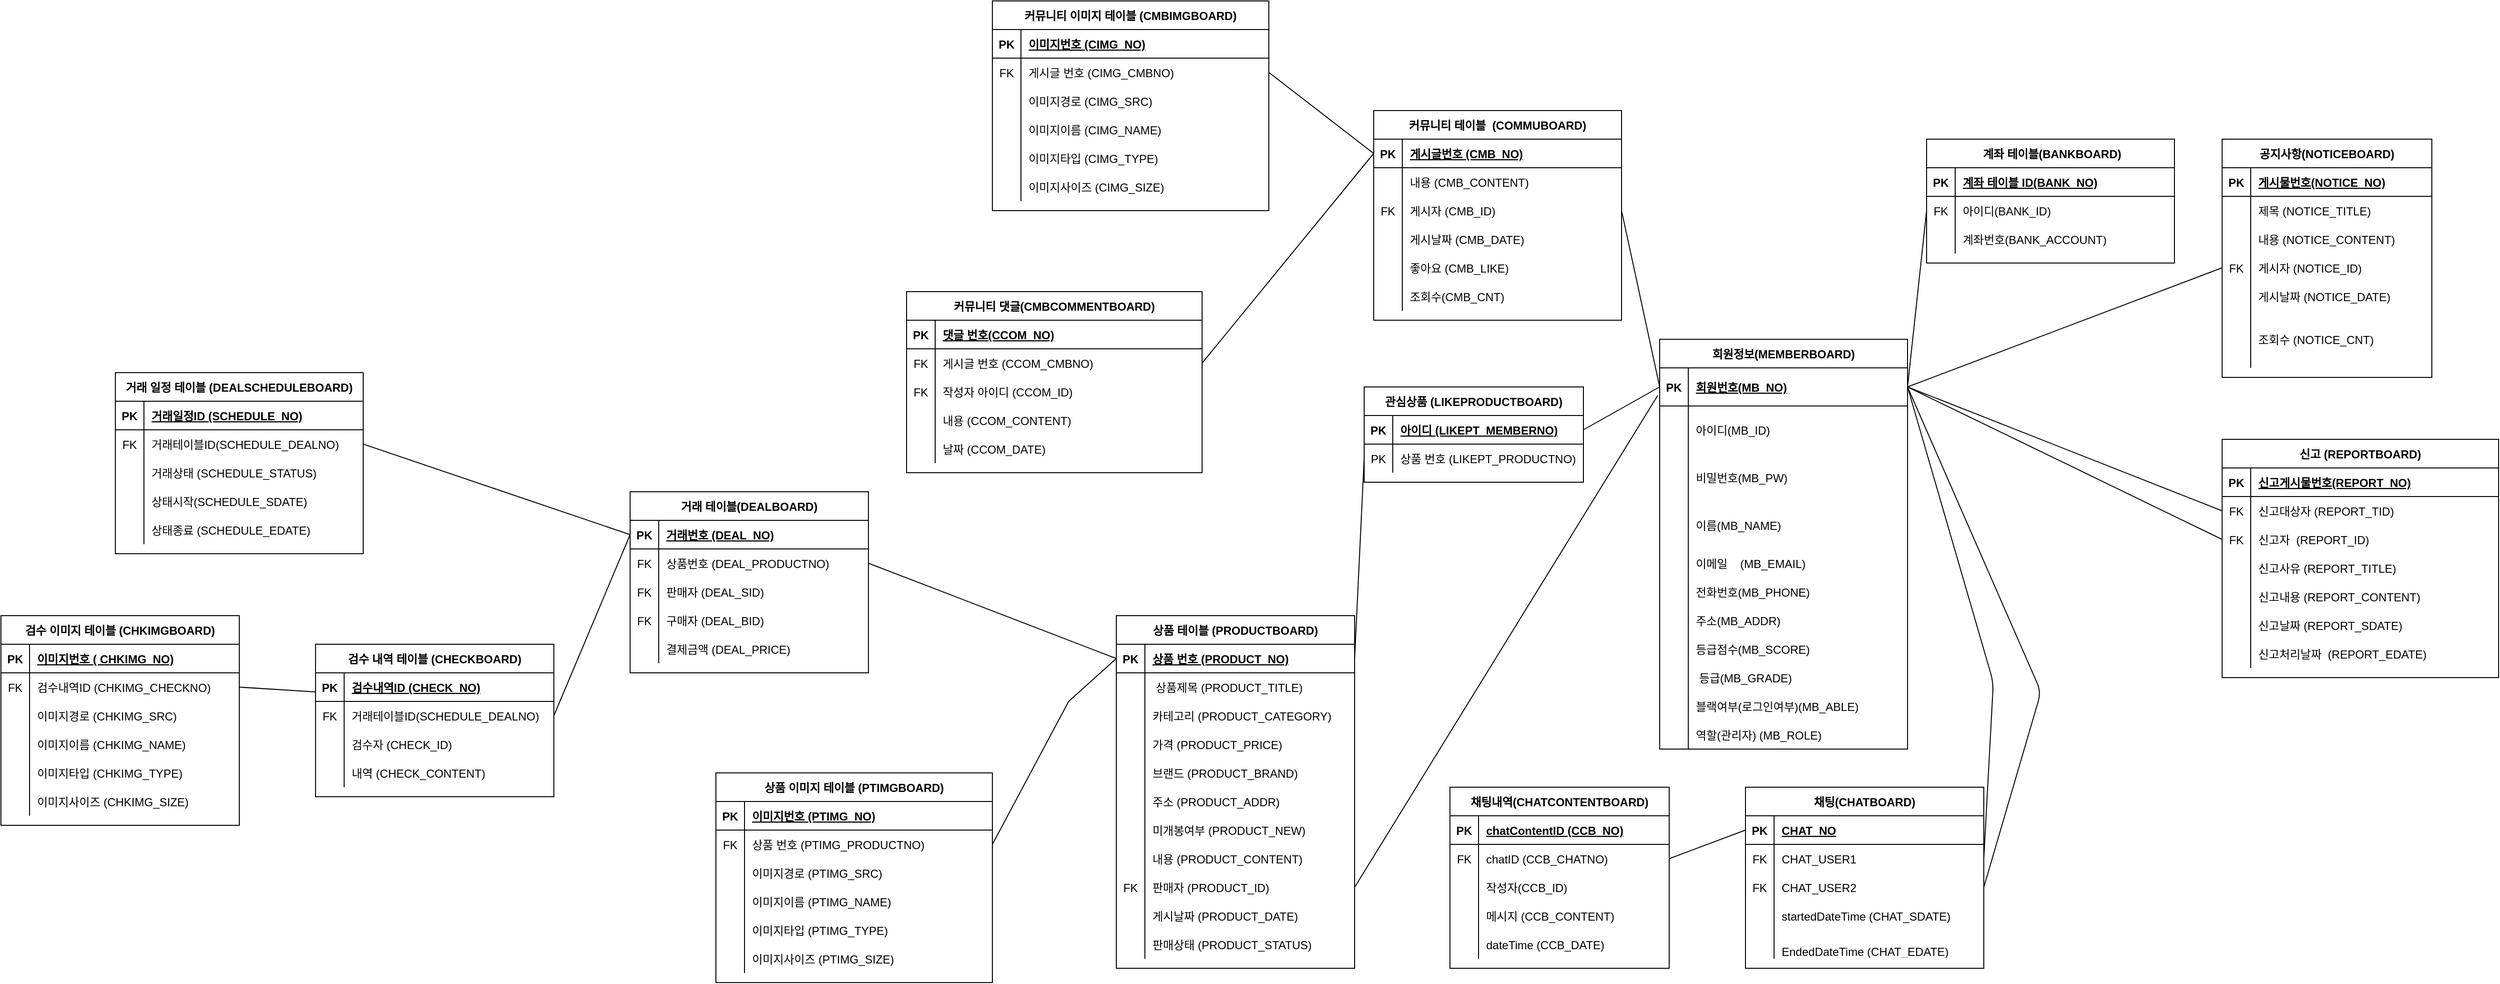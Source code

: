 <mxfile version="14.8.2" type="device"><diagram id="Uc1fMCAmXNWFYXystcXP" name="Page-1"><mxGraphModel dx="3076" dy="772" grid="1" gridSize="10" guides="1" tooltips="1" connect="1" arrows="1" fold="1" page="1" pageScale="1" pageWidth="827" pageHeight="1169" math="0" shadow="0"><root><mxCell id="0"/><mxCell id="1" parent="0"/><mxCell id="BGob132XCu1rYYIuOwVj-1" value="회원정보(MEMBERBOARD)" style="shape=table;startSize=30;container=1;collapsible=1;childLayout=tableLayout;fixedRows=1;rowLines=0;fontStyle=1;align=center;resizeLast=1;" parent="1" vertex="1"><mxGeometry x="240" y="390" width="260" height="430" as="geometry"/></mxCell><mxCell id="BGob132XCu1rYYIuOwVj-2" value="" style="shape=partialRectangle;collapsible=0;dropTarget=0;pointerEvents=0;fillColor=none;top=0;left=0;bottom=1;right=0;points=[[0,0.5],[1,0.5]];portConstraint=eastwest;" parent="BGob132XCu1rYYIuOwVj-1" vertex="1"><mxGeometry y="30" width="260" height="40" as="geometry"/></mxCell><mxCell id="BGob132XCu1rYYIuOwVj-3" value="PK" style="shape=partialRectangle;connectable=0;fillColor=none;top=0;left=0;bottom=0;right=0;fontStyle=1;overflow=hidden;" parent="BGob132XCu1rYYIuOwVj-2" vertex="1"><mxGeometry width="30" height="40" as="geometry"/></mxCell><mxCell id="BGob132XCu1rYYIuOwVj-4" value="회원번호(MB_NO)" style="shape=partialRectangle;connectable=0;fillColor=none;top=0;left=0;bottom=0;right=0;align=left;spacingLeft=6;fontStyle=5;overflow=hidden;" parent="BGob132XCu1rYYIuOwVj-2" vertex="1"><mxGeometry x="30" width="230" height="40" as="geometry"/></mxCell><mxCell id="BGob132XCu1rYYIuOwVj-5" value="" style="shape=partialRectangle;collapsible=0;dropTarget=0;pointerEvents=0;fillColor=none;top=0;left=0;bottom=0;right=0;points=[[0,0.5],[1,0.5]];portConstraint=eastwest;" parent="BGob132XCu1rYYIuOwVj-1" vertex="1"><mxGeometry y="70" width="260" height="50" as="geometry"/></mxCell><mxCell id="BGob132XCu1rYYIuOwVj-6" value="" style="shape=partialRectangle;connectable=0;fillColor=none;top=0;left=0;bottom=0;right=0;editable=1;overflow=hidden;" parent="BGob132XCu1rYYIuOwVj-5" vertex="1"><mxGeometry width="30" height="50" as="geometry"/></mxCell><mxCell id="BGob132XCu1rYYIuOwVj-7" value="아이디(MB_ID)" style="shape=partialRectangle;connectable=0;fillColor=none;top=0;left=0;bottom=0;right=0;align=left;spacingLeft=6;overflow=hidden;" parent="BGob132XCu1rYYIuOwVj-5" vertex="1"><mxGeometry x="30" width="230" height="50" as="geometry"/></mxCell><mxCell id="W8rWTN_zPTijf_e_XZTR-1" value="" style="shape=partialRectangle;collapsible=0;dropTarget=0;pointerEvents=0;fillColor=none;top=0;left=0;bottom=0;right=0;points=[[0,0.5],[1,0.5]];portConstraint=eastwest;" parent="BGob132XCu1rYYIuOwVj-1" vertex="1"><mxGeometry y="120" width="260" height="50" as="geometry"/></mxCell><mxCell id="W8rWTN_zPTijf_e_XZTR-2" value="" style="shape=partialRectangle;connectable=0;fillColor=none;top=0;left=0;bottom=0;right=0;editable=1;overflow=hidden;" parent="W8rWTN_zPTijf_e_XZTR-1" vertex="1"><mxGeometry width="30" height="50" as="geometry"/></mxCell><mxCell id="W8rWTN_zPTijf_e_XZTR-3" value="비밀번호(MB_PW)" style="shape=partialRectangle;connectable=0;fillColor=none;top=0;left=0;bottom=0;right=0;align=left;spacingLeft=6;overflow=hidden;" parent="W8rWTN_zPTijf_e_XZTR-1" vertex="1"><mxGeometry x="30" width="230" height="50" as="geometry"/></mxCell><mxCell id="qmefyJemdapySvMLE25r-1" value="" style="shape=partialRectangle;collapsible=0;dropTarget=0;pointerEvents=0;fillColor=none;top=0;left=0;bottom=0;right=0;points=[[0,0.5],[1,0.5]];portConstraint=eastwest;" parent="BGob132XCu1rYYIuOwVj-1" vertex="1"><mxGeometry y="170" width="260" height="50" as="geometry"/></mxCell><mxCell id="qmefyJemdapySvMLE25r-2" value="" style="shape=partialRectangle;connectable=0;fillColor=none;top=0;left=0;bottom=0;right=0;editable=1;overflow=hidden;" parent="qmefyJemdapySvMLE25r-1" vertex="1"><mxGeometry width="30" height="50" as="geometry"/></mxCell><mxCell id="qmefyJemdapySvMLE25r-3" value="이름(MB_NAME)" style="shape=partialRectangle;connectable=0;fillColor=none;top=0;left=0;bottom=0;right=0;align=left;spacingLeft=6;overflow=hidden;" parent="qmefyJemdapySvMLE25r-1" vertex="1"><mxGeometry x="30" width="230" height="50" as="geometry"/></mxCell><mxCell id="BGob132XCu1rYYIuOwVj-30" value="" style="shape=partialRectangle;collapsible=0;dropTarget=0;pointerEvents=0;fillColor=none;top=0;left=0;bottom=0;right=0;points=[[0,0.5],[1,0.5]];portConstraint=eastwest;" parent="BGob132XCu1rYYIuOwVj-1" vertex="1"><mxGeometry y="220" width="260" height="30" as="geometry"/></mxCell><mxCell id="BGob132XCu1rYYIuOwVj-31" value="" style="shape=partialRectangle;connectable=0;fillColor=none;top=0;left=0;bottom=0;right=0;editable=1;overflow=hidden;" parent="BGob132XCu1rYYIuOwVj-30" vertex="1"><mxGeometry width="30" height="30" as="geometry"/></mxCell><mxCell id="BGob132XCu1rYYIuOwVj-32" value="이메일    (MB_EMAIL)" style="shape=partialRectangle;connectable=0;fillColor=none;top=0;left=0;bottom=0;right=0;align=left;spacingLeft=6;overflow=hidden;" parent="BGob132XCu1rYYIuOwVj-30" vertex="1"><mxGeometry x="30" width="230" height="30" as="geometry"/></mxCell><mxCell id="BGob132XCu1rYYIuOwVj-36" value="" style="shape=partialRectangle;collapsible=0;dropTarget=0;pointerEvents=0;fillColor=none;top=0;left=0;bottom=0;right=0;points=[[0,0.5],[1,0.5]];portConstraint=eastwest;" parent="BGob132XCu1rYYIuOwVj-1" vertex="1"><mxGeometry y="250" width="260" height="30" as="geometry"/></mxCell><mxCell id="BGob132XCu1rYYIuOwVj-37" value="" style="shape=partialRectangle;connectable=0;fillColor=none;top=0;left=0;bottom=0;right=0;editable=1;overflow=hidden;" parent="BGob132XCu1rYYIuOwVj-36" vertex="1"><mxGeometry width="30" height="30" as="geometry"/></mxCell><mxCell id="BGob132XCu1rYYIuOwVj-38" value="전화번호(MB_PHONE)" style="shape=partialRectangle;connectable=0;fillColor=none;top=0;left=0;bottom=0;right=0;align=left;spacingLeft=6;overflow=hidden;" parent="BGob132XCu1rYYIuOwVj-36" vertex="1"><mxGeometry x="30" width="230" height="30" as="geometry"/></mxCell><mxCell id="BGob132XCu1rYYIuOwVj-33" value="" style="shape=partialRectangle;collapsible=0;dropTarget=0;pointerEvents=0;fillColor=none;top=0;left=0;bottom=0;right=0;points=[[0,0.5],[1,0.5]];portConstraint=eastwest;" parent="BGob132XCu1rYYIuOwVj-1" vertex="1"><mxGeometry y="280" width="260" height="30" as="geometry"/></mxCell><mxCell id="BGob132XCu1rYYIuOwVj-34" value="" style="shape=partialRectangle;connectable=0;fillColor=none;top=0;left=0;bottom=0;right=0;editable=1;overflow=hidden;" parent="BGob132XCu1rYYIuOwVj-33" vertex="1"><mxGeometry width="30" height="30" as="geometry"/></mxCell><mxCell id="BGob132XCu1rYYIuOwVj-35" value="주소(MB_ADDR)" style="shape=partialRectangle;connectable=0;fillColor=none;top=0;left=0;bottom=0;right=0;align=left;spacingLeft=6;overflow=hidden;" parent="BGob132XCu1rYYIuOwVj-33" vertex="1"><mxGeometry x="30" width="230" height="30" as="geometry"/></mxCell><mxCell id="BGob132XCu1rYYIuOwVj-8" value="" style="shape=partialRectangle;collapsible=0;dropTarget=0;pointerEvents=0;fillColor=none;top=0;left=0;bottom=0;right=0;points=[[0,0.5],[1,0.5]];portConstraint=eastwest;" parent="BGob132XCu1rYYIuOwVj-1" vertex="1"><mxGeometry y="310" width="260" height="30" as="geometry"/></mxCell><mxCell id="BGob132XCu1rYYIuOwVj-9" value="" style="shape=partialRectangle;connectable=0;fillColor=none;top=0;left=0;bottom=0;right=0;editable=1;overflow=hidden;" parent="BGob132XCu1rYYIuOwVj-8" vertex="1"><mxGeometry width="30" height="30" as="geometry"/></mxCell><mxCell id="BGob132XCu1rYYIuOwVj-10" value="등급점수(MB_SCORE)" style="shape=partialRectangle;connectable=0;fillColor=none;top=0;left=0;bottom=0;right=0;align=left;spacingLeft=6;overflow=hidden;" parent="BGob132XCu1rYYIuOwVj-8" vertex="1"><mxGeometry x="30" width="230" height="30" as="geometry"/></mxCell><mxCell id="BGob132XCu1rYYIuOwVj-11" value="" style="shape=partialRectangle;collapsible=0;dropTarget=0;pointerEvents=0;fillColor=none;top=0;left=0;bottom=0;right=0;points=[[0,0.5],[1,0.5]];portConstraint=eastwest;" parent="BGob132XCu1rYYIuOwVj-1" vertex="1"><mxGeometry y="340" width="260" height="30" as="geometry"/></mxCell><mxCell id="BGob132XCu1rYYIuOwVj-12" value="" style="shape=partialRectangle;connectable=0;fillColor=none;top=0;left=0;bottom=0;right=0;editable=1;overflow=hidden;" parent="BGob132XCu1rYYIuOwVj-11" vertex="1"><mxGeometry width="30" height="30" as="geometry"/></mxCell><mxCell id="BGob132XCu1rYYIuOwVj-13" value=" 등급(MB_GRADE)" style="shape=partialRectangle;connectable=0;fillColor=none;top=0;left=0;bottom=0;right=0;align=left;spacingLeft=6;overflow=hidden;" parent="BGob132XCu1rYYIuOwVj-11" vertex="1"><mxGeometry x="30" width="230" height="30" as="geometry"/></mxCell><mxCell id="BGob132XCu1rYYIuOwVj-39" value="" style="shape=partialRectangle;collapsible=0;dropTarget=0;pointerEvents=0;fillColor=none;top=0;left=0;bottom=0;right=0;points=[[0,0.5],[1,0.5]];portConstraint=eastwest;" parent="BGob132XCu1rYYIuOwVj-1" vertex="1"><mxGeometry y="370" width="260" height="30" as="geometry"/></mxCell><mxCell id="BGob132XCu1rYYIuOwVj-40" value="" style="shape=partialRectangle;connectable=0;fillColor=none;top=0;left=0;bottom=0;right=0;editable=1;overflow=hidden;" parent="BGob132XCu1rYYIuOwVj-39" vertex="1"><mxGeometry width="30" height="30" as="geometry"/></mxCell><mxCell id="BGob132XCu1rYYIuOwVj-41" value="블랙여부(로그인여부)(MB_ABLE)" style="shape=partialRectangle;connectable=0;fillColor=none;top=0;left=0;bottom=0;right=0;align=left;spacingLeft=6;overflow=hidden;" parent="BGob132XCu1rYYIuOwVj-39" vertex="1"><mxGeometry x="30" width="230" height="30" as="geometry"/></mxCell><mxCell id="BGob132XCu1rYYIuOwVj-42" value="" style="shape=partialRectangle;collapsible=0;dropTarget=0;pointerEvents=0;fillColor=none;top=0;left=0;bottom=0;right=0;points=[[0,0.5],[1,0.5]];portConstraint=eastwest;" parent="BGob132XCu1rYYIuOwVj-1" vertex="1"><mxGeometry y="400" width="260" height="30" as="geometry"/></mxCell><mxCell id="BGob132XCu1rYYIuOwVj-43" value="" style="shape=partialRectangle;connectable=0;fillColor=none;top=0;left=0;bottom=0;right=0;editable=1;overflow=hidden;" parent="BGob132XCu1rYYIuOwVj-42" vertex="1"><mxGeometry width="30" height="30" as="geometry"/></mxCell><mxCell id="BGob132XCu1rYYIuOwVj-44" value="역할(관리자) (MB_ROLE)" style="shape=partialRectangle;connectable=0;fillColor=none;top=0;left=0;bottom=0;right=0;align=left;spacingLeft=6;overflow=hidden;" parent="BGob132XCu1rYYIuOwVj-42" vertex="1"><mxGeometry x="30" width="230" height="30" as="geometry"/></mxCell><mxCell id="BGob132XCu1rYYIuOwVj-77" value="신고 (REPORTBOARD)" style="shape=table;startSize=30;container=1;collapsible=1;childLayout=tableLayout;fixedRows=1;rowLines=0;fontStyle=1;align=center;resizeLast=1;" parent="1" vertex="1"><mxGeometry x="830" y="495" width="290" height="250" as="geometry"/></mxCell><mxCell id="BGob132XCu1rYYIuOwVj-78" value="" style="shape=partialRectangle;collapsible=0;dropTarget=0;pointerEvents=0;fillColor=none;top=0;left=0;bottom=1;right=0;points=[[0,0.5],[1,0.5]];portConstraint=eastwest;" parent="BGob132XCu1rYYIuOwVj-77" vertex="1"><mxGeometry y="30" width="290" height="30" as="geometry"/></mxCell><mxCell id="BGob132XCu1rYYIuOwVj-79" value="PK" style="shape=partialRectangle;connectable=0;fillColor=none;top=0;left=0;bottom=0;right=0;fontStyle=1;overflow=hidden;" parent="BGob132XCu1rYYIuOwVj-78" vertex="1"><mxGeometry width="30" height="30" as="geometry"/></mxCell><mxCell id="BGob132XCu1rYYIuOwVj-80" value="신고게시물번호(REPORT_NO)" style="shape=partialRectangle;connectable=0;fillColor=none;top=0;left=0;bottom=0;right=0;align=left;spacingLeft=6;fontStyle=5;overflow=hidden;" parent="BGob132XCu1rYYIuOwVj-78" vertex="1"><mxGeometry x="30" width="260" height="30" as="geometry"/></mxCell><mxCell id="BGob132XCu1rYYIuOwVj-81" value="" style="shape=partialRectangle;collapsible=0;dropTarget=0;pointerEvents=0;fillColor=none;top=0;left=0;bottom=0;right=0;points=[[0,0.5],[1,0.5]];portConstraint=eastwest;" parent="BGob132XCu1rYYIuOwVj-77" vertex="1"><mxGeometry y="60" width="290" height="30" as="geometry"/></mxCell><mxCell id="BGob132XCu1rYYIuOwVj-82" value="FK" style="shape=partialRectangle;connectable=0;fillColor=none;top=0;left=0;bottom=0;right=0;editable=1;overflow=hidden;" parent="BGob132XCu1rYYIuOwVj-81" vertex="1"><mxGeometry width="30" height="30" as="geometry"/></mxCell><mxCell id="BGob132XCu1rYYIuOwVj-83" value="신고대상자 (REPORT_TID)" style="shape=partialRectangle;connectable=0;fillColor=none;top=0;left=0;bottom=0;right=0;align=left;spacingLeft=6;overflow=hidden;" parent="BGob132XCu1rYYIuOwVj-81" vertex="1"><mxGeometry x="30" width="260" height="30" as="geometry"/></mxCell><mxCell id="BGob132XCu1rYYIuOwVj-84" value="" style="shape=partialRectangle;collapsible=0;dropTarget=0;pointerEvents=0;fillColor=none;top=0;left=0;bottom=0;right=0;points=[[0,0.5],[1,0.5]];portConstraint=eastwest;" parent="BGob132XCu1rYYIuOwVj-77" vertex="1"><mxGeometry y="90" width="290" height="30" as="geometry"/></mxCell><mxCell id="BGob132XCu1rYYIuOwVj-85" value="FK" style="shape=partialRectangle;connectable=0;fillColor=none;top=0;left=0;bottom=0;right=0;editable=1;overflow=hidden;" parent="BGob132XCu1rYYIuOwVj-84" vertex="1"><mxGeometry width="30" height="30" as="geometry"/></mxCell><mxCell id="BGob132XCu1rYYIuOwVj-86" value="신고자  (REPORT_ID)" style="shape=partialRectangle;connectable=0;fillColor=none;top=0;left=0;bottom=0;right=0;align=left;spacingLeft=6;overflow=hidden;" parent="BGob132XCu1rYYIuOwVj-84" vertex="1"><mxGeometry x="30" width="260" height="30" as="geometry"/></mxCell><mxCell id="BGob132XCu1rYYIuOwVj-87" value="" style="shape=partialRectangle;collapsible=0;dropTarget=0;pointerEvents=0;fillColor=none;top=0;left=0;bottom=0;right=0;points=[[0,0.5],[1,0.5]];portConstraint=eastwest;" parent="BGob132XCu1rYYIuOwVj-77" vertex="1"><mxGeometry y="120" width="290" height="30" as="geometry"/></mxCell><mxCell id="BGob132XCu1rYYIuOwVj-88" value="" style="shape=partialRectangle;connectable=0;fillColor=none;top=0;left=0;bottom=0;right=0;editable=1;overflow=hidden;" parent="BGob132XCu1rYYIuOwVj-87" vertex="1"><mxGeometry width="30" height="30" as="geometry"/></mxCell><mxCell id="BGob132XCu1rYYIuOwVj-89" value="신고사유 (REPORT_TITLE)" style="shape=partialRectangle;connectable=0;fillColor=none;top=0;left=0;bottom=0;right=0;align=left;spacingLeft=6;overflow=hidden;" parent="BGob132XCu1rYYIuOwVj-87" vertex="1"><mxGeometry x="30" width="260" height="30" as="geometry"/></mxCell><mxCell id="BGob132XCu1rYYIuOwVj-103" value="" style="shape=partialRectangle;collapsible=0;dropTarget=0;pointerEvents=0;fillColor=none;top=0;left=0;bottom=0;right=0;points=[[0,0.5],[1,0.5]];portConstraint=eastwest;" parent="BGob132XCu1rYYIuOwVj-77" vertex="1"><mxGeometry y="150" width="290" height="30" as="geometry"/></mxCell><mxCell id="BGob132XCu1rYYIuOwVj-104" value="" style="shape=partialRectangle;connectable=0;fillColor=none;top=0;left=0;bottom=0;right=0;editable=1;overflow=hidden;" parent="BGob132XCu1rYYIuOwVj-103" vertex="1"><mxGeometry width="30" height="30" as="geometry"/></mxCell><mxCell id="BGob132XCu1rYYIuOwVj-105" value="신고내용 (REPORT_CONTENT)" style="shape=partialRectangle;connectable=0;fillColor=none;top=0;left=0;bottom=0;right=0;align=left;spacingLeft=6;overflow=hidden;" parent="BGob132XCu1rYYIuOwVj-103" vertex="1"><mxGeometry x="30" width="260" height="30" as="geometry"/></mxCell><mxCell id="BGob132XCu1rYYIuOwVj-106" value="" style="shape=partialRectangle;collapsible=0;dropTarget=0;pointerEvents=0;fillColor=none;top=0;left=0;bottom=0;right=0;points=[[0,0.5],[1,0.5]];portConstraint=eastwest;" parent="BGob132XCu1rYYIuOwVj-77" vertex="1"><mxGeometry y="180" width="290" height="30" as="geometry"/></mxCell><mxCell id="BGob132XCu1rYYIuOwVj-107" value="" style="shape=partialRectangle;connectable=0;fillColor=none;top=0;left=0;bottom=0;right=0;editable=1;overflow=hidden;" parent="BGob132XCu1rYYIuOwVj-106" vertex="1"><mxGeometry width="30" height="30" as="geometry"/></mxCell><mxCell id="BGob132XCu1rYYIuOwVj-108" value="신고날짜 (REPORT_SDATE)" style="shape=partialRectangle;connectable=0;fillColor=none;top=0;left=0;bottom=0;right=0;align=left;spacingLeft=6;overflow=hidden;" parent="BGob132XCu1rYYIuOwVj-106" vertex="1"><mxGeometry x="30" width="260" height="30" as="geometry"/></mxCell><mxCell id="BGob132XCu1rYYIuOwVj-109" value="" style="shape=partialRectangle;collapsible=0;dropTarget=0;pointerEvents=0;fillColor=none;top=0;left=0;bottom=0;right=0;points=[[0,0.5],[1,0.5]];portConstraint=eastwest;" parent="BGob132XCu1rYYIuOwVj-77" vertex="1"><mxGeometry y="210" width="290" height="30" as="geometry"/></mxCell><mxCell id="BGob132XCu1rYYIuOwVj-110" value="" style="shape=partialRectangle;connectable=0;fillColor=none;top=0;left=0;bottom=0;right=0;editable=1;overflow=hidden;" parent="BGob132XCu1rYYIuOwVj-109" vertex="1"><mxGeometry width="30" height="30" as="geometry"/></mxCell><mxCell id="BGob132XCu1rYYIuOwVj-111" value="신고처리날짜  (REPORT_EDATE)" style="shape=partialRectangle;connectable=0;fillColor=none;top=0;left=0;bottom=0;right=0;align=left;spacingLeft=6;overflow=hidden;" parent="BGob132XCu1rYYIuOwVj-109" vertex="1"><mxGeometry x="30" width="260" height="30" as="geometry"/></mxCell><mxCell id="BGob132XCu1rYYIuOwVj-99" value="" style="endArrow=none;html=1;rounded=0;entryX=0;entryY=0.5;entryDx=0;entryDy=0;exitX=1;exitY=0.5;exitDx=0;exitDy=0;" parent="1" source="BGob132XCu1rYYIuOwVj-2" target="BGob132XCu1rYYIuOwVj-81" edge="1"><mxGeometry relative="1" as="geometry"><mxPoint x="530" y="500" as="sourcePoint"/><mxPoint x="860" y="240" as="targetPoint"/></mxGeometry></mxCell><mxCell id="BGob132XCu1rYYIuOwVj-102" value="" style="endArrow=none;html=1;rounded=0;entryX=0;entryY=0.5;entryDx=0;entryDy=0;exitX=1;exitY=0.5;exitDx=0;exitDy=0;" parent="1" source="BGob132XCu1rYYIuOwVj-2" target="BGob132XCu1rYYIuOwVj-84" edge="1"><mxGeometry relative="1" as="geometry"><mxPoint x="590" y="500" as="sourcePoint"/><mxPoint x="820" y="455" as="targetPoint"/></mxGeometry></mxCell><mxCell id="BGob132XCu1rYYIuOwVj-112" value="공지사항(NOTICEBOARD)" style="shape=table;startSize=30;container=1;collapsible=1;childLayout=tableLayout;fixedRows=1;rowLines=0;fontStyle=1;align=center;resizeLast=1;" parent="1" vertex="1"><mxGeometry x="830" y="180" width="220" height="250" as="geometry"/></mxCell><mxCell id="BGob132XCu1rYYIuOwVj-113" value="" style="shape=partialRectangle;collapsible=0;dropTarget=0;pointerEvents=0;fillColor=none;top=0;left=0;bottom=1;right=0;points=[[0,0.5],[1,0.5]];portConstraint=eastwest;" parent="BGob132XCu1rYYIuOwVj-112" vertex="1"><mxGeometry y="30" width="220" height="30" as="geometry"/></mxCell><mxCell id="BGob132XCu1rYYIuOwVj-114" value="PK" style="shape=partialRectangle;connectable=0;fillColor=none;top=0;left=0;bottom=0;right=0;fontStyle=1;overflow=hidden;" parent="BGob132XCu1rYYIuOwVj-113" vertex="1"><mxGeometry width="30" height="30" as="geometry"/></mxCell><mxCell id="BGob132XCu1rYYIuOwVj-115" value="게시물번호(NOTICE_NO)" style="shape=partialRectangle;connectable=0;fillColor=none;top=0;left=0;bottom=0;right=0;align=left;spacingLeft=6;fontStyle=5;overflow=hidden;" parent="BGob132XCu1rYYIuOwVj-113" vertex="1"><mxGeometry x="30" width="190" height="30" as="geometry"/></mxCell><mxCell id="BGob132XCu1rYYIuOwVj-116" value="" style="shape=partialRectangle;collapsible=0;dropTarget=0;pointerEvents=0;fillColor=none;top=0;left=0;bottom=0;right=0;points=[[0,0.5],[1,0.5]];portConstraint=eastwest;" parent="BGob132XCu1rYYIuOwVj-112" vertex="1"><mxGeometry y="60" width="220" height="30" as="geometry"/></mxCell><mxCell id="BGob132XCu1rYYIuOwVj-117" value="" style="shape=partialRectangle;connectable=0;fillColor=none;top=0;left=0;bottom=0;right=0;editable=1;overflow=hidden;" parent="BGob132XCu1rYYIuOwVj-116" vertex="1"><mxGeometry width="30" height="30" as="geometry"/></mxCell><mxCell id="BGob132XCu1rYYIuOwVj-118" value="제목 (NOTICE_TITLE)" style="shape=partialRectangle;connectable=0;fillColor=none;top=0;left=0;bottom=0;right=0;align=left;spacingLeft=6;overflow=hidden;" parent="BGob132XCu1rYYIuOwVj-116" vertex="1"><mxGeometry x="30" width="190" height="30" as="geometry"/></mxCell><mxCell id="BGob132XCu1rYYIuOwVj-119" value="" style="shape=partialRectangle;collapsible=0;dropTarget=0;pointerEvents=0;fillColor=none;top=0;left=0;bottom=0;right=0;points=[[0,0.5],[1,0.5]];portConstraint=eastwest;" parent="BGob132XCu1rYYIuOwVj-112" vertex="1"><mxGeometry y="90" width="220" height="30" as="geometry"/></mxCell><mxCell id="BGob132XCu1rYYIuOwVj-120" value="" style="shape=partialRectangle;connectable=0;fillColor=none;top=0;left=0;bottom=0;right=0;editable=1;overflow=hidden;" parent="BGob132XCu1rYYIuOwVj-119" vertex="1"><mxGeometry width="30" height="30" as="geometry"/></mxCell><mxCell id="BGob132XCu1rYYIuOwVj-121" value="내용 (NOTICE_CONTENT)" style="shape=partialRectangle;connectable=0;fillColor=none;top=0;left=0;bottom=0;right=0;align=left;spacingLeft=6;overflow=hidden;" parent="BGob132XCu1rYYIuOwVj-119" vertex="1"><mxGeometry x="30" width="190" height="30" as="geometry"/></mxCell><mxCell id="BGob132XCu1rYYIuOwVj-122" value="" style="shape=partialRectangle;collapsible=0;dropTarget=0;pointerEvents=0;fillColor=none;top=0;left=0;bottom=0;right=0;points=[[0,0.5],[1,0.5]];portConstraint=eastwest;" parent="BGob132XCu1rYYIuOwVj-112" vertex="1"><mxGeometry y="120" width="220" height="30" as="geometry"/></mxCell><mxCell id="BGob132XCu1rYYIuOwVj-123" value="FK" style="shape=partialRectangle;connectable=0;fillColor=none;top=0;left=0;bottom=0;right=0;editable=1;overflow=hidden;" parent="BGob132XCu1rYYIuOwVj-122" vertex="1"><mxGeometry width="30" height="30" as="geometry"/></mxCell><mxCell id="BGob132XCu1rYYIuOwVj-124" value="게시자 (NOTICE_ID)" style="shape=partialRectangle;connectable=0;fillColor=none;top=0;left=0;bottom=0;right=0;align=left;spacingLeft=6;overflow=hidden;" parent="BGob132XCu1rYYIuOwVj-122" vertex="1"><mxGeometry x="30" width="190" height="30" as="geometry"/></mxCell><mxCell id="BGob132XCu1rYYIuOwVj-125" value="" style="shape=partialRectangle;collapsible=0;dropTarget=0;pointerEvents=0;fillColor=none;top=0;left=0;bottom=0;right=0;points=[[0,0.5],[1,0.5]];portConstraint=eastwest;" parent="BGob132XCu1rYYIuOwVj-112" vertex="1"><mxGeometry y="150" width="220" height="30" as="geometry"/></mxCell><mxCell id="BGob132XCu1rYYIuOwVj-126" value="" style="shape=partialRectangle;connectable=0;fillColor=none;top=0;left=0;bottom=0;right=0;editable=1;overflow=hidden;" parent="BGob132XCu1rYYIuOwVj-125" vertex="1"><mxGeometry width="30" height="30" as="geometry"/></mxCell><mxCell id="BGob132XCu1rYYIuOwVj-127" value="게시날짜 (NOTICE_DATE)" style="shape=partialRectangle;connectable=0;fillColor=none;top=0;left=0;bottom=0;right=0;align=left;spacingLeft=6;overflow=hidden;" parent="BGob132XCu1rYYIuOwVj-125" vertex="1"><mxGeometry x="30" width="190" height="30" as="geometry"/></mxCell><mxCell id="BGob132XCu1rYYIuOwVj-128" value="" style="shape=partialRectangle;collapsible=0;dropTarget=0;pointerEvents=0;fillColor=none;top=0;left=0;bottom=0;right=0;points=[[0,0.5],[1,0.5]];portConstraint=eastwest;" parent="BGob132XCu1rYYIuOwVj-112" vertex="1"><mxGeometry y="180" width="220" height="60" as="geometry"/></mxCell><mxCell id="BGob132XCu1rYYIuOwVj-129" value="" style="shape=partialRectangle;connectable=0;fillColor=none;top=0;left=0;bottom=0;right=0;editable=1;overflow=hidden;" parent="BGob132XCu1rYYIuOwVj-128" vertex="1"><mxGeometry width="30" height="60" as="geometry"/></mxCell><mxCell id="BGob132XCu1rYYIuOwVj-130" value="조회수 (NOTICE_CNT)" style="shape=partialRectangle;connectable=0;fillColor=none;top=0;left=0;bottom=0;right=0;align=left;spacingLeft=6;overflow=hidden;" parent="BGob132XCu1rYYIuOwVj-128" vertex="1"><mxGeometry x="30" width="190" height="60" as="geometry"/></mxCell><mxCell id="BGob132XCu1rYYIuOwVj-132" value="" style="endArrow=none;html=1;rounded=0;entryX=0;entryY=0.5;entryDx=0;entryDy=0;" parent="1" target="BGob132XCu1rYYIuOwVj-122" edge="1"><mxGeometry relative="1" as="geometry"><mxPoint x="500" y="440" as="sourcePoint"/><mxPoint x="810" y="335" as="targetPoint"/></mxGeometry></mxCell><mxCell id="BGob132XCu1rYYIuOwVj-133" value="커뮤니티 테이블  (COMMUBOARD)" style="shape=table;startSize=30;container=1;collapsible=1;childLayout=tableLayout;fixedRows=1;rowLines=0;fontStyle=1;align=center;resizeLast=1;" parent="1" vertex="1"><mxGeometry x="-60" y="150" width="260" height="220" as="geometry"/></mxCell><mxCell id="BGob132XCu1rYYIuOwVj-134" value="" style="shape=partialRectangle;collapsible=0;dropTarget=0;pointerEvents=0;fillColor=none;top=0;left=0;bottom=1;right=0;points=[[0,0.5],[1,0.5]];portConstraint=eastwest;" parent="BGob132XCu1rYYIuOwVj-133" vertex="1"><mxGeometry y="30" width="260" height="30" as="geometry"/></mxCell><mxCell id="BGob132XCu1rYYIuOwVj-135" value="PK" style="shape=partialRectangle;connectable=0;fillColor=none;top=0;left=0;bottom=0;right=0;fontStyle=1;overflow=hidden;" parent="BGob132XCu1rYYIuOwVj-134" vertex="1"><mxGeometry width="30" height="30" as="geometry"/></mxCell><mxCell id="BGob132XCu1rYYIuOwVj-136" value="게시글번호 (CMB_NO)" style="shape=partialRectangle;connectable=0;fillColor=none;top=0;left=0;bottom=0;right=0;align=left;spacingLeft=6;fontStyle=5;overflow=hidden;" parent="BGob132XCu1rYYIuOwVj-134" vertex="1"><mxGeometry x="30" width="230" height="30" as="geometry"/></mxCell><mxCell id="BGob132XCu1rYYIuOwVj-164" value="" style="shape=partialRectangle;collapsible=0;dropTarget=0;pointerEvents=0;fillColor=none;top=0;left=0;bottom=0;right=0;points=[[0,0.5],[1,0.5]];portConstraint=eastwest;" parent="BGob132XCu1rYYIuOwVj-133" vertex="1"><mxGeometry y="60" width="260" height="30" as="geometry"/></mxCell><mxCell id="BGob132XCu1rYYIuOwVj-165" value="" style="shape=partialRectangle;connectable=0;fillColor=none;top=0;left=0;bottom=0;right=0;editable=1;overflow=hidden;" parent="BGob132XCu1rYYIuOwVj-164" vertex="1"><mxGeometry width="30" height="30" as="geometry"/></mxCell><mxCell id="BGob132XCu1rYYIuOwVj-166" value="내용 (CMB_CONTENT)" style="shape=partialRectangle;connectable=0;fillColor=none;top=0;left=0;bottom=0;right=0;align=left;spacingLeft=6;overflow=hidden;" parent="BGob132XCu1rYYIuOwVj-164" vertex="1"><mxGeometry x="30" width="230" height="30" as="geometry"/></mxCell><mxCell id="BGob132XCu1rYYIuOwVj-143" value="" style="shape=partialRectangle;collapsible=0;dropTarget=0;pointerEvents=0;fillColor=none;top=0;left=0;bottom=0;right=0;points=[[0,0.5],[1,0.5]];portConstraint=eastwest;" parent="BGob132XCu1rYYIuOwVj-133" vertex="1"><mxGeometry y="90" width="260" height="30" as="geometry"/></mxCell><mxCell id="BGob132XCu1rYYIuOwVj-144" value="FK" style="shape=partialRectangle;connectable=0;fillColor=none;top=0;left=0;bottom=0;right=0;editable=1;overflow=hidden;" parent="BGob132XCu1rYYIuOwVj-143" vertex="1"><mxGeometry width="30" height="30" as="geometry"/></mxCell><mxCell id="BGob132XCu1rYYIuOwVj-145" value="게시자 (CMB_ID)" style="shape=partialRectangle;connectable=0;fillColor=none;top=0;left=0;bottom=0;right=0;align=left;spacingLeft=6;overflow=hidden;" parent="BGob132XCu1rYYIuOwVj-143" vertex="1"><mxGeometry x="30" width="230" height="30" as="geometry"/></mxCell><mxCell id="BGob132XCu1rYYIuOwVj-179" value="" style="shape=partialRectangle;collapsible=0;dropTarget=0;pointerEvents=0;fillColor=none;top=0;left=0;bottom=0;right=0;points=[[0,0.5],[1,0.5]];portConstraint=eastwest;" parent="BGob132XCu1rYYIuOwVj-133" vertex="1"><mxGeometry y="120" width="260" height="30" as="geometry"/></mxCell><mxCell id="BGob132XCu1rYYIuOwVj-180" value="" style="shape=partialRectangle;connectable=0;fillColor=none;top=0;left=0;bottom=0;right=0;editable=1;overflow=hidden;" parent="BGob132XCu1rYYIuOwVj-179" vertex="1"><mxGeometry width="30" height="30" as="geometry"/></mxCell><mxCell id="BGob132XCu1rYYIuOwVj-181" value="게시날짜 (CMB_DATE)" style="shape=partialRectangle;connectable=0;fillColor=none;top=0;left=0;bottom=0;right=0;align=left;spacingLeft=6;overflow=hidden;" parent="BGob132XCu1rYYIuOwVj-179" vertex="1"><mxGeometry x="30" width="230" height="30" as="geometry"/></mxCell><mxCell id="BGob132XCu1rYYIuOwVj-148" value="" style="shape=partialRectangle;collapsible=0;dropTarget=0;pointerEvents=0;fillColor=none;top=0;left=0;bottom=0;right=0;points=[[0,0.5],[1,0.5]];portConstraint=eastwest;" parent="BGob132XCu1rYYIuOwVj-133" vertex="1"><mxGeometry y="150" width="260" height="30" as="geometry"/></mxCell><mxCell id="BGob132XCu1rYYIuOwVj-149" value="" style="shape=partialRectangle;connectable=0;fillColor=none;top=0;left=0;bottom=0;right=0;editable=1;overflow=hidden;" parent="BGob132XCu1rYYIuOwVj-148" vertex="1"><mxGeometry width="30" height="30" as="geometry"/></mxCell><mxCell id="BGob132XCu1rYYIuOwVj-150" value="좋아요 (CMB_LIKE)" style="shape=partialRectangle;connectable=0;fillColor=none;top=0;left=0;bottom=0;right=0;align=left;spacingLeft=6;overflow=hidden;" parent="BGob132XCu1rYYIuOwVj-148" vertex="1"><mxGeometry x="30" width="230" height="30" as="geometry"/></mxCell><mxCell id="W8rWTN_zPTijf_e_XZTR-4" value="" style="shape=partialRectangle;collapsible=0;dropTarget=0;pointerEvents=0;fillColor=none;top=0;left=0;bottom=0;right=0;points=[[0,0.5],[1,0.5]];portConstraint=eastwest;" parent="BGob132XCu1rYYIuOwVj-133" vertex="1"><mxGeometry y="180" width="260" height="30" as="geometry"/></mxCell><mxCell id="W8rWTN_zPTijf_e_XZTR-5" value="" style="shape=partialRectangle;connectable=0;fillColor=none;top=0;left=0;bottom=0;right=0;editable=1;overflow=hidden;" parent="W8rWTN_zPTijf_e_XZTR-4" vertex="1"><mxGeometry width="30" height="30" as="geometry"/></mxCell><mxCell id="W8rWTN_zPTijf_e_XZTR-6" value="조회수(CMB_CNT)" style="shape=partialRectangle;connectable=0;fillColor=none;top=0;left=0;bottom=0;right=0;align=left;spacingLeft=6;overflow=hidden;" parent="W8rWTN_zPTijf_e_XZTR-4" vertex="1"><mxGeometry x="30" width="230" height="30" as="geometry"/></mxCell><mxCell id="BGob132XCu1rYYIuOwVj-151" value="커뮤니티 이미지 테이블 (CMBIMGBOARD)" style="shape=table;startSize=30;container=1;collapsible=1;childLayout=tableLayout;fixedRows=1;rowLines=0;fontStyle=1;align=center;resizeLast=1;" parent="1" vertex="1"><mxGeometry x="-460" y="35" width="290" height="220" as="geometry"/></mxCell><mxCell id="BGob132XCu1rYYIuOwVj-152" value="" style="shape=partialRectangle;collapsible=0;dropTarget=0;pointerEvents=0;fillColor=none;top=0;left=0;bottom=1;right=0;points=[[0,0.5],[1,0.5]];portConstraint=eastwest;" parent="BGob132XCu1rYYIuOwVj-151" vertex="1"><mxGeometry y="30" width="290" height="30" as="geometry"/></mxCell><mxCell id="BGob132XCu1rYYIuOwVj-153" value="PK" style="shape=partialRectangle;connectable=0;fillColor=none;top=0;left=0;bottom=0;right=0;fontStyle=1;overflow=hidden;" parent="BGob132XCu1rYYIuOwVj-152" vertex="1"><mxGeometry width="30" height="30" as="geometry"/></mxCell><mxCell id="BGob132XCu1rYYIuOwVj-154" value="이미지번호 (CIMG_NO)" style="shape=partialRectangle;connectable=0;fillColor=none;top=0;left=0;bottom=0;right=0;align=left;spacingLeft=6;fontStyle=5;overflow=hidden;" parent="BGob132XCu1rYYIuOwVj-152" vertex="1"><mxGeometry x="30" width="260" height="30" as="geometry"/></mxCell><mxCell id="BGob132XCu1rYYIuOwVj-155" value="" style="shape=partialRectangle;collapsible=0;dropTarget=0;pointerEvents=0;fillColor=none;top=0;left=0;bottom=0;right=0;points=[[0,0.5],[1,0.5]];portConstraint=eastwest;" parent="BGob132XCu1rYYIuOwVj-151" vertex="1"><mxGeometry y="60" width="290" height="30" as="geometry"/></mxCell><mxCell id="BGob132XCu1rYYIuOwVj-156" value="FK" style="shape=partialRectangle;connectable=0;fillColor=none;top=0;left=0;bottom=0;right=0;editable=1;overflow=hidden;" parent="BGob132XCu1rYYIuOwVj-155" vertex="1"><mxGeometry width="30" height="30" as="geometry"/></mxCell><mxCell id="BGob132XCu1rYYIuOwVj-157" value="게시글 번호 (CIMG_CMBNO)" style="shape=partialRectangle;connectable=0;fillColor=none;top=0;left=0;bottom=0;right=0;align=left;spacingLeft=6;overflow=hidden;" parent="BGob132XCu1rYYIuOwVj-155" vertex="1"><mxGeometry x="30" width="260" height="30" as="geometry"/></mxCell><mxCell id="BGob132XCu1rYYIuOwVj-170" value="" style="shape=partialRectangle;collapsible=0;dropTarget=0;pointerEvents=0;fillColor=none;top=0;left=0;bottom=0;right=0;points=[[0,0.5],[1,0.5]];portConstraint=eastwest;" parent="BGob132XCu1rYYIuOwVj-151" vertex="1"><mxGeometry y="90" width="290" height="30" as="geometry"/></mxCell><mxCell id="BGob132XCu1rYYIuOwVj-171" value="" style="shape=partialRectangle;connectable=0;fillColor=none;top=0;left=0;bottom=0;right=0;editable=1;overflow=hidden;" parent="BGob132XCu1rYYIuOwVj-170" vertex="1"><mxGeometry width="30" height="30" as="geometry"/></mxCell><mxCell id="BGob132XCu1rYYIuOwVj-172" value="이미지경로 (CIMG_SRC)" style="shape=partialRectangle;connectable=0;fillColor=none;top=0;left=0;bottom=0;right=0;align=left;spacingLeft=6;overflow=hidden;" parent="BGob132XCu1rYYIuOwVj-170" vertex="1"><mxGeometry x="30" width="260" height="30" as="geometry"/></mxCell><mxCell id="BGob132XCu1rYYIuOwVj-173" value="" style="shape=partialRectangle;collapsible=0;dropTarget=0;pointerEvents=0;fillColor=none;top=0;left=0;bottom=0;right=0;points=[[0,0.5],[1,0.5]];portConstraint=eastwest;" parent="BGob132XCu1rYYIuOwVj-151" vertex="1"><mxGeometry y="120" width="290" height="30" as="geometry"/></mxCell><mxCell id="BGob132XCu1rYYIuOwVj-174" value="" style="shape=partialRectangle;connectable=0;fillColor=none;top=0;left=0;bottom=0;right=0;editable=1;overflow=hidden;" parent="BGob132XCu1rYYIuOwVj-173" vertex="1"><mxGeometry width="30" height="30" as="geometry"/></mxCell><mxCell id="BGob132XCu1rYYIuOwVj-175" value="이미지이름 (CIMG_NAME)" style="shape=partialRectangle;connectable=0;fillColor=none;top=0;left=0;bottom=0;right=0;align=left;spacingLeft=6;overflow=hidden;" parent="BGob132XCu1rYYIuOwVj-173" vertex="1"><mxGeometry x="30" width="260" height="30" as="geometry"/></mxCell><mxCell id="BGob132XCu1rYYIuOwVj-176" value="" style="shape=partialRectangle;collapsible=0;dropTarget=0;pointerEvents=0;fillColor=none;top=0;left=0;bottom=0;right=0;points=[[0,0.5],[1,0.5]];portConstraint=eastwest;" parent="BGob132XCu1rYYIuOwVj-151" vertex="1"><mxGeometry y="150" width="290" height="30" as="geometry"/></mxCell><mxCell id="BGob132XCu1rYYIuOwVj-177" value="" style="shape=partialRectangle;connectable=0;fillColor=none;top=0;left=0;bottom=0;right=0;editable=1;overflow=hidden;" parent="BGob132XCu1rYYIuOwVj-176" vertex="1"><mxGeometry width="30" height="30" as="geometry"/></mxCell><mxCell id="BGob132XCu1rYYIuOwVj-178" value="이미지타입 (CIMG_TYPE)" style="shape=partialRectangle;connectable=0;fillColor=none;top=0;left=0;bottom=0;right=0;align=left;spacingLeft=6;overflow=hidden;" parent="BGob132XCu1rYYIuOwVj-176" vertex="1"><mxGeometry x="30" width="260" height="30" as="geometry"/></mxCell><mxCell id="BGob132XCu1rYYIuOwVj-158" value="" style="shape=partialRectangle;collapsible=0;dropTarget=0;pointerEvents=0;fillColor=none;top=0;left=0;bottom=0;right=0;points=[[0,0.5],[1,0.5]];portConstraint=eastwest;" parent="BGob132XCu1rYYIuOwVj-151" vertex="1"><mxGeometry y="180" width="290" height="30" as="geometry"/></mxCell><mxCell id="BGob132XCu1rYYIuOwVj-159" value="" style="shape=partialRectangle;connectable=0;fillColor=none;top=0;left=0;bottom=0;right=0;editable=1;overflow=hidden;" parent="BGob132XCu1rYYIuOwVj-158" vertex="1"><mxGeometry width="30" height="30" as="geometry"/></mxCell><mxCell id="BGob132XCu1rYYIuOwVj-160" value="이미지사이즈 (CIMG_SIZE)" style="shape=partialRectangle;connectable=0;fillColor=none;top=0;left=0;bottom=0;right=0;align=left;spacingLeft=6;overflow=hidden;" parent="BGob132XCu1rYYIuOwVj-158" vertex="1"><mxGeometry x="30" width="260" height="30" as="geometry"/></mxCell><mxCell id="BGob132XCu1rYYIuOwVj-182" value="" style="endArrow=none;html=1;rounded=0;entryX=0;entryY=0.5;entryDx=0;entryDy=0;exitX=1;exitY=0.5;exitDx=0;exitDy=0;" parent="1" source="BGob132XCu1rYYIuOwVj-155" target="BGob132XCu1rYYIuOwVj-134" edge="1"><mxGeometry relative="1" as="geometry"><mxPoint x="-40" y="485" as="sourcePoint"/><mxPoint x="90" y="270" as="targetPoint"/></mxGeometry></mxCell><mxCell id="BGob132XCu1rYYIuOwVj-183" value="" style="endArrow=none;html=1;rounded=0;entryX=1;entryY=0.5;entryDx=0;entryDy=0;exitX=0;exitY=0.5;exitDx=0;exitDy=0;" parent="1" source="BGob132XCu1rYYIuOwVj-2" target="BGob132XCu1rYYIuOwVj-143" edge="1"><mxGeometry relative="1" as="geometry"><mxPoint x="340" y="350" as="sourcePoint"/><mxPoint x="470" y="135" as="targetPoint"/></mxGeometry></mxCell><mxCell id="BGob132XCu1rYYIuOwVj-184" value="커뮤니티 댓글(CMBCOMMENTBOARD)" style="shape=table;startSize=30;container=1;collapsible=1;childLayout=tableLayout;fixedRows=1;rowLines=0;fontStyle=1;align=center;resizeLast=1;" parent="1" vertex="1"><mxGeometry x="-550" y="340" width="310" height="190" as="geometry"/></mxCell><mxCell id="BGob132XCu1rYYIuOwVj-185" value="" style="shape=partialRectangle;collapsible=0;dropTarget=0;pointerEvents=0;fillColor=none;top=0;left=0;bottom=1;right=0;points=[[0,0.5],[1,0.5]];portConstraint=eastwest;" parent="BGob132XCu1rYYIuOwVj-184" vertex="1"><mxGeometry y="30" width="310" height="30" as="geometry"/></mxCell><mxCell id="BGob132XCu1rYYIuOwVj-186" value="PK" style="shape=partialRectangle;connectable=0;fillColor=none;top=0;left=0;bottom=0;right=0;fontStyle=1;overflow=hidden;" parent="BGob132XCu1rYYIuOwVj-185" vertex="1"><mxGeometry width="30" height="30" as="geometry"/></mxCell><mxCell id="BGob132XCu1rYYIuOwVj-187" value="댓글 번호(CCOM_NO)" style="shape=partialRectangle;connectable=0;fillColor=none;top=0;left=0;bottom=0;right=0;align=left;spacingLeft=6;fontStyle=5;overflow=hidden;" parent="BGob132XCu1rYYIuOwVj-185" vertex="1"><mxGeometry x="30" width="280" height="30" as="geometry"/></mxCell><mxCell id="BGob132XCu1rYYIuOwVj-188" value="" style="shape=partialRectangle;collapsible=0;dropTarget=0;pointerEvents=0;fillColor=none;top=0;left=0;bottom=0;right=0;points=[[0,0.5],[1,0.5]];portConstraint=eastwest;" parent="BGob132XCu1rYYIuOwVj-184" vertex="1"><mxGeometry y="60" width="310" height="30" as="geometry"/></mxCell><mxCell id="BGob132XCu1rYYIuOwVj-189" value="FK" style="shape=partialRectangle;connectable=0;fillColor=none;top=0;left=0;bottom=0;right=0;editable=1;overflow=hidden;" parent="BGob132XCu1rYYIuOwVj-188" vertex="1"><mxGeometry width="30" height="30" as="geometry"/></mxCell><mxCell id="BGob132XCu1rYYIuOwVj-190" value="게시글 번호 (CCOM_CMBNO)" style="shape=partialRectangle;connectable=0;fillColor=none;top=0;left=0;bottom=0;right=0;align=left;spacingLeft=6;overflow=hidden;" parent="BGob132XCu1rYYIuOwVj-188" vertex="1"><mxGeometry x="30" width="280" height="30" as="geometry"/></mxCell><mxCell id="BGob132XCu1rYYIuOwVj-191" value="" style="shape=partialRectangle;collapsible=0;dropTarget=0;pointerEvents=0;fillColor=none;top=0;left=0;bottom=0;right=0;points=[[0,0.5],[1,0.5]];portConstraint=eastwest;" parent="BGob132XCu1rYYIuOwVj-184" vertex="1"><mxGeometry y="90" width="310" height="30" as="geometry"/></mxCell><mxCell id="BGob132XCu1rYYIuOwVj-192" value="FK" style="shape=partialRectangle;connectable=0;fillColor=none;top=0;left=0;bottom=0;right=0;editable=1;overflow=hidden;" parent="BGob132XCu1rYYIuOwVj-191" vertex="1"><mxGeometry width="30" height="30" as="geometry"/></mxCell><mxCell id="BGob132XCu1rYYIuOwVj-193" value="작성자 아이디 (CCOM_ID)" style="shape=partialRectangle;connectable=0;fillColor=none;top=0;left=0;bottom=0;right=0;align=left;spacingLeft=6;overflow=hidden;" parent="BGob132XCu1rYYIuOwVj-191" vertex="1"><mxGeometry x="30" width="280" height="30" as="geometry"/></mxCell><mxCell id="BGob132XCu1rYYIuOwVj-197" value="" style="shape=partialRectangle;collapsible=0;dropTarget=0;pointerEvents=0;fillColor=none;top=0;left=0;bottom=0;right=0;points=[[0,0.5],[1,0.5]];portConstraint=eastwest;" parent="BGob132XCu1rYYIuOwVj-184" vertex="1"><mxGeometry y="120" width="310" height="30" as="geometry"/></mxCell><mxCell id="BGob132XCu1rYYIuOwVj-198" value="" style="shape=partialRectangle;connectable=0;fillColor=none;top=0;left=0;bottom=0;right=0;editable=1;overflow=hidden;" parent="BGob132XCu1rYYIuOwVj-197" vertex="1"><mxGeometry width="30" height="30" as="geometry"/></mxCell><mxCell id="BGob132XCu1rYYIuOwVj-199" value="내용 (CCOM_CONTENT)" style="shape=partialRectangle;connectable=0;fillColor=none;top=0;left=0;bottom=0;right=0;align=left;spacingLeft=6;overflow=hidden;" parent="BGob132XCu1rYYIuOwVj-197" vertex="1"><mxGeometry x="30" width="280" height="30" as="geometry"/></mxCell><mxCell id="BGob132XCu1rYYIuOwVj-194" value="" style="shape=partialRectangle;collapsible=0;dropTarget=0;pointerEvents=0;fillColor=none;top=0;left=0;bottom=0;right=0;points=[[0,0.5],[1,0.5]];portConstraint=eastwest;" parent="BGob132XCu1rYYIuOwVj-184" vertex="1"><mxGeometry y="150" width="310" height="30" as="geometry"/></mxCell><mxCell id="BGob132XCu1rYYIuOwVj-195" value="" style="shape=partialRectangle;connectable=0;fillColor=none;top=0;left=0;bottom=0;right=0;editable=1;overflow=hidden;" parent="BGob132XCu1rYYIuOwVj-194" vertex="1"><mxGeometry width="30" height="30" as="geometry"/></mxCell><mxCell id="BGob132XCu1rYYIuOwVj-196" value="날짜 (CCOM_DATE)" style="shape=partialRectangle;connectable=0;fillColor=none;top=0;left=0;bottom=0;right=0;align=left;spacingLeft=6;overflow=hidden;" parent="BGob132XCu1rYYIuOwVj-194" vertex="1"><mxGeometry x="30" width="280" height="30" as="geometry"/></mxCell><mxCell id="BGob132XCu1rYYIuOwVj-202" value="" style="endArrow=none;html=1;rounded=0;entryX=1;entryY=0.5;entryDx=0;entryDy=0;exitX=0;exitY=0.5;exitDx=0;exitDy=0;" parent="1" source="BGob132XCu1rYYIuOwVj-134" target="BGob132XCu1rYYIuOwVj-188" edge="1"><mxGeometry relative="1" as="geometry"><mxPoint x="-70" y="280" as="sourcePoint"/><mxPoint x="-400" y="345" as="targetPoint"/></mxGeometry></mxCell><mxCell id="BGob132XCu1rYYIuOwVj-213" value="상품 테이블 (PRODUCTBOARD)" style="shape=table;startSize=30;container=1;collapsible=1;childLayout=tableLayout;fixedRows=1;rowLines=0;fontStyle=1;align=center;resizeLast=1;" parent="1" vertex="1"><mxGeometry x="-330" y="680" width="250" height="370" as="geometry"/></mxCell><mxCell id="BGob132XCu1rYYIuOwVj-214" value="" style="shape=partialRectangle;collapsible=0;dropTarget=0;pointerEvents=0;fillColor=none;top=0;left=0;bottom=1;right=0;points=[[0,0.5],[1,0.5]];portConstraint=eastwest;" parent="BGob132XCu1rYYIuOwVj-213" vertex="1"><mxGeometry y="30" width="250" height="30" as="geometry"/></mxCell><mxCell id="BGob132XCu1rYYIuOwVj-215" value="PK" style="shape=partialRectangle;connectable=0;fillColor=none;top=0;left=0;bottom=0;right=0;fontStyle=1;overflow=hidden;" parent="BGob132XCu1rYYIuOwVj-214" vertex="1"><mxGeometry width="30" height="30" as="geometry"/></mxCell><mxCell id="BGob132XCu1rYYIuOwVj-216" value="상품 번호 (PRODUCT_NO)" style="shape=partialRectangle;connectable=0;fillColor=none;top=0;left=0;bottom=0;right=0;align=left;spacingLeft=6;fontStyle=5;overflow=hidden;" parent="BGob132XCu1rYYIuOwVj-214" vertex="1"><mxGeometry x="30" width="220" height="30" as="geometry"/></mxCell><mxCell id="BGob132XCu1rYYIuOwVj-217" value="" style="shape=partialRectangle;collapsible=0;dropTarget=0;pointerEvents=0;fillColor=none;top=0;left=0;bottom=0;right=0;points=[[0,0.5],[1,0.5]];portConstraint=eastwest;" parent="BGob132XCu1rYYIuOwVj-213" vertex="1"><mxGeometry y="60" width="250" height="30" as="geometry"/></mxCell><mxCell id="BGob132XCu1rYYIuOwVj-218" value="" style="shape=partialRectangle;connectable=0;fillColor=none;top=0;left=0;bottom=0;right=0;editable=1;overflow=hidden;" parent="BGob132XCu1rYYIuOwVj-217" vertex="1"><mxGeometry width="30" height="30" as="geometry"/></mxCell><mxCell id="BGob132XCu1rYYIuOwVj-219" value=" 상품제목 (PRODUCT_TITLE)" style="shape=partialRectangle;connectable=0;fillColor=none;top=0;left=0;bottom=0;right=0;align=left;spacingLeft=6;overflow=hidden;" parent="BGob132XCu1rYYIuOwVj-217" vertex="1"><mxGeometry x="30" width="220" height="30" as="geometry"/></mxCell><mxCell id="BGob132XCu1rYYIuOwVj-252" value="" style="shape=partialRectangle;collapsible=0;dropTarget=0;pointerEvents=0;fillColor=none;top=0;left=0;bottom=0;right=0;points=[[0,0.5],[1,0.5]];portConstraint=eastwest;" parent="BGob132XCu1rYYIuOwVj-213" vertex="1"><mxGeometry y="90" width="250" height="30" as="geometry"/></mxCell><mxCell id="BGob132XCu1rYYIuOwVj-253" value="" style="shape=partialRectangle;connectable=0;fillColor=none;top=0;left=0;bottom=0;right=0;editable=1;overflow=hidden;" parent="BGob132XCu1rYYIuOwVj-252" vertex="1"><mxGeometry width="30" height="30" as="geometry"/></mxCell><mxCell id="BGob132XCu1rYYIuOwVj-254" value="카테고리 (PRODUCT_CATEGORY)" style="shape=partialRectangle;connectable=0;fillColor=none;top=0;left=0;bottom=0;right=0;align=left;spacingLeft=6;overflow=hidden;" parent="BGob132XCu1rYYIuOwVj-252" vertex="1"><mxGeometry x="30" width="220" height="30" as="geometry"/></mxCell><mxCell id="BGob132XCu1rYYIuOwVj-226" value="" style="shape=partialRectangle;collapsible=0;dropTarget=0;pointerEvents=0;fillColor=none;top=0;left=0;bottom=0;right=0;points=[[0,0.5],[1,0.5]];portConstraint=eastwest;" parent="BGob132XCu1rYYIuOwVj-213" vertex="1"><mxGeometry y="120" width="250" height="30" as="geometry"/></mxCell><mxCell id="BGob132XCu1rYYIuOwVj-227" value="" style="shape=partialRectangle;connectable=0;fillColor=none;top=0;left=0;bottom=0;right=0;editable=1;overflow=hidden;" parent="BGob132XCu1rYYIuOwVj-226" vertex="1"><mxGeometry width="30" height="30" as="geometry"/></mxCell><mxCell id="BGob132XCu1rYYIuOwVj-228" value="가격 (PRODUCT_PRICE)" style="shape=partialRectangle;connectable=0;fillColor=none;top=0;left=0;bottom=0;right=0;align=left;spacingLeft=6;overflow=hidden;" parent="BGob132XCu1rYYIuOwVj-226" vertex="1"><mxGeometry x="30" width="220" height="30" as="geometry"/></mxCell><mxCell id="BGob132XCu1rYYIuOwVj-255" value="" style="shape=partialRectangle;collapsible=0;dropTarget=0;pointerEvents=0;fillColor=none;top=0;left=0;bottom=0;right=0;points=[[0,0.5],[1,0.5]];portConstraint=eastwest;" parent="BGob132XCu1rYYIuOwVj-213" vertex="1"><mxGeometry y="150" width="250" height="30" as="geometry"/></mxCell><mxCell id="BGob132XCu1rYYIuOwVj-256" value="" style="shape=partialRectangle;connectable=0;fillColor=none;top=0;left=0;bottom=0;right=0;editable=1;overflow=hidden;" parent="BGob132XCu1rYYIuOwVj-255" vertex="1"><mxGeometry width="30" height="30" as="geometry"/></mxCell><mxCell id="BGob132XCu1rYYIuOwVj-257" value="브랜드 (PRODUCT_BRAND)" style="shape=partialRectangle;connectable=0;fillColor=none;top=0;left=0;bottom=0;right=0;align=left;spacingLeft=6;overflow=hidden;" parent="BGob132XCu1rYYIuOwVj-255" vertex="1"><mxGeometry x="30" width="220" height="30" as="geometry"/></mxCell><mxCell id="BGob132XCu1rYYIuOwVj-261" value="" style="shape=partialRectangle;collapsible=0;dropTarget=0;pointerEvents=0;fillColor=none;top=0;left=0;bottom=0;right=0;points=[[0,0.5],[1,0.5]];portConstraint=eastwest;" parent="BGob132XCu1rYYIuOwVj-213" vertex="1"><mxGeometry y="180" width="250" height="30" as="geometry"/></mxCell><mxCell id="BGob132XCu1rYYIuOwVj-262" value="" style="shape=partialRectangle;connectable=0;fillColor=none;top=0;left=0;bottom=0;right=0;editable=1;overflow=hidden;" parent="BGob132XCu1rYYIuOwVj-261" vertex="1"><mxGeometry width="30" height="30" as="geometry"/></mxCell><mxCell id="BGob132XCu1rYYIuOwVj-263" value="주소 (PRODUCT_ADDR)" style="shape=partialRectangle;connectable=0;fillColor=none;top=0;left=0;bottom=0;right=0;align=left;spacingLeft=6;overflow=hidden;" parent="BGob132XCu1rYYIuOwVj-261" vertex="1"><mxGeometry x="30" width="220" height="30" as="geometry"/></mxCell><mxCell id="BGob132XCu1rYYIuOwVj-258" value="" style="shape=partialRectangle;collapsible=0;dropTarget=0;pointerEvents=0;fillColor=none;top=0;left=0;bottom=0;right=0;points=[[0,0.5],[1,0.5]];portConstraint=eastwest;" parent="BGob132XCu1rYYIuOwVj-213" vertex="1"><mxGeometry y="210" width="250" height="30" as="geometry"/></mxCell><mxCell id="BGob132XCu1rYYIuOwVj-259" value="" style="shape=partialRectangle;connectable=0;fillColor=none;top=0;left=0;bottom=0;right=0;editable=1;overflow=hidden;" parent="BGob132XCu1rYYIuOwVj-258" vertex="1"><mxGeometry width="30" height="30" as="geometry"/></mxCell><mxCell id="BGob132XCu1rYYIuOwVj-260" value="미개봉여부 (PRODUCT_NEW)" style="shape=partialRectangle;connectable=0;fillColor=none;top=0;left=0;bottom=0;right=0;align=left;spacingLeft=6;overflow=hidden;" parent="BGob132XCu1rYYIuOwVj-258" vertex="1"><mxGeometry x="30" width="220" height="30" as="geometry"/></mxCell><mxCell id="BGob132XCu1rYYIuOwVj-249" value="" style="shape=partialRectangle;collapsible=0;dropTarget=0;pointerEvents=0;fillColor=none;top=0;left=0;bottom=0;right=0;points=[[0,0.5],[1,0.5]];portConstraint=eastwest;" parent="BGob132XCu1rYYIuOwVj-213" vertex="1"><mxGeometry y="240" width="250" height="30" as="geometry"/></mxCell><mxCell id="BGob132XCu1rYYIuOwVj-250" value="" style="shape=partialRectangle;connectable=0;fillColor=none;top=0;left=0;bottom=0;right=0;editable=1;overflow=hidden;" parent="BGob132XCu1rYYIuOwVj-249" vertex="1"><mxGeometry width="30" height="30" as="geometry"/></mxCell><mxCell id="BGob132XCu1rYYIuOwVj-251" value="내용 (PRODUCT_CONTENT)" style="shape=partialRectangle;connectable=0;fillColor=none;top=0;left=0;bottom=0;right=0;align=left;spacingLeft=6;overflow=hidden;" parent="BGob132XCu1rYYIuOwVj-249" vertex="1"><mxGeometry x="30" width="220" height="30" as="geometry"/></mxCell><mxCell id="BGob132XCu1rYYIuOwVj-220" value="" style="shape=partialRectangle;collapsible=0;dropTarget=0;pointerEvents=0;fillColor=none;top=0;left=0;bottom=0;right=0;points=[[0,0.5],[1,0.5]];portConstraint=eastwest;" parent="BGob132XCu1rYYIuOwVj-213" vertex="1"><mxGeometry y="270" width="250" height="30" as="geometry"/></mxCell><mxCell id="BGob132XCu1rYYIuOwVj-221" value="FK" style="shape=partialRectangle;connectable=0;fillColor=none;top=0;left=0;bottom=0;right=0;editable=1;overflow=hidden;" parent="BGob132XCu1rYYIuOwVj-220" vertex="1"><mxGeometry width="30" height="30" as="geometry"/></mxCell><mxCell id="BGob132XCu1rYYIuOwVj-222" value="판매자 (PRODUCT_ID)" style="shape=partialRectangle;connectable=0;fillColor=none;top=0;left=0;bottom=0;right=0;align=left;spacingLeft=6;overflow=hidden;" parent="BGob132XCu1rYYIuOwVj-220" vertex="1"><mxGeometry x="30" width="220" height="30" as="geometry"/></mxCell><mxCell id="BGob132XCu1rYYIuOwVj-264" value="" style="shape=partialRectangle;collapsible=0;dropTarget=0;pointerEvents=0;fillColor=none;top=0;left=0;bottom=0;right=0;points=[[0,0.5],[1,0.5]];portConstraint=eastwest;" parent="BGob132XCu1rYYIuOwVj-213" vertex="1"><mxGeometry y="300" width="250" height="30" as="geometry"/></mxCell><mxCell id="BGob132XCu1rYYIuOwVj-265" value="" style="shape=partialRectangle;connectable=0;fillColor=none;top=0;left=0;bottom=0;right=0;editable=1;overflow=hidden;" parent="BGob132XCu1rYYIuOwVj-264" vertex="1"><mxGeometry width="30" height="30" as="geometry"/></mxCell><mxCell id="BGob132XCu1rYYIuOwVj-266" value="게시날짜 (PRODUCT_DATE)" style="shape=partialRectangle;connectable=0;fillColor=none;top=0;left=0;bottom=0;right=0;align=left;spacingLeft=6;overflow=hidden;" parent="BGob132XCu1rYYIuOwVj-264" vertex="1"><mxGeometry x="30" width="220" height="30" as="geometry"/></mxCell><mxCell id="BGob132XCu1rYYIuOwVj-223" value="" style="shape=partialRectangle;collapsible=0;dropTarget=0;pointerEvents=0;fillColor=none;top=0;left=0;bottom=0;right=0;points=[[0,0.5],[1,0.5]];portConstraint=eastwest;" parent="BGob132XCu1rYYIuOwVj-213" vertex="1"><mxGeometry y="330" width="250" height="30" as="geometry"/></mxCell><mxCell id="BGob132XCu1rYYIuOwVj-224" value="" style="shape=partialRectangle;connectable=0;fillColor=none;top=0;left=0;bottom=0;right=0;editable=1;overflow=hidden;" parent="BGob132XCu1rYYIuOwVj-223" vertex="1"><mxGeometry width="30" height="30" as="geometry"/></mxCell><mxCell id="BGob132XCu1rYYIuOwVj-225" value="판매상태 (PRODUCT_STATUS)" style="shape=partialRectangle;connectable=0;fillColor=none;top=0;left=0;bottom=0;right=0;align=left;spacingLeft=6;overflow=hidden;" parent="BGob132XCu1rYYIuOwVj-223" vertex="1"><mxGeometry x="30" width="220" height="30" as="geometry"/></mxCell><mxCell id="BGob132XCu1rYYIuOwVj-229" value="상품 이미지 테이블 (PTIMGBOARD)" style="shape=table;startSize=30;container=1;collapsible=1;childLayout=tableLayout;fixedRows=1;rowLines=0;fontStyle=1;align=center;resizeLast=1;" parent="1" vertex="1"><mxGeometry x="-750" y="845" width="290" height="220" as="geometry"/></mxCell><mxCell id="BGob132XCu1rYYIuOwVj-230" value="" style="shape=partialRectangle;collapsible=0;dropTarget=0;pointerEvents=0;fillColor=none;top=0;left=0;bottom=1;right=0;points=[[0,0.5],[1,0.5]];portConstraint=eastwest;" parent="BGob132XCu1rYYIuOwVj-229" vertex="1"><mxGeometry y="30" width="290" height="30" as="geometry"/></mxCell><mxCell id="BGob132XCu1rYYIuOwVj-231" value="PK" style="shape=partialRectangle;connectable=0;fillColor=none;top=0;left=0;bottom=0;right=0;fontStyle=1;overflow=hidden;" parent="BGob132XCu1rYYIuOwVj-230" vertex="1"><mxGeometry width="30" height="30" as="geometry"/></mxCell><mxCell id="BGob132XCu1rYYIuOwVj-232" value="이미지번호 (PTIMG_NO)" style="shape=partialRectangle;connectable=0;fillColor=none;top=0;left=0;bottom=0;right=0;align=left;spacingLeft=6;fontStyle=5;overflow=hidden;" parent="BGob132XCu1rYYIuOwVj-230" vertex="1"><mxGeometry x="30" width="260" height="30" as="geometry"/></mxCell><mxCell id="BGob132XCu1rYYIuOwVj-233" value="" style="shape=partialRectangle;collapsible=0;dropTarget=0;pointerEvents=0;fillColor=none;top=0;left=0;bottom=0;right=0;points=[[0,0.5],[1,0.5]];portConstraint=eastwest;" parent="BGob132XCu1rYYIuOwVj-229" vertex="1"><mxGeometry y="60" width="290" height="30" as="geometry"/></mxCell><mxCell id="BGob132XCu1rYYIuOwVj-234" value="FK" style="shape=partialRectangle;connectable=0;fillColor=none;top=0;left=0;bottom=0;right=0;editable=1;overflow=hidden;" parent="BGob132XCu1rYYIuOwVj-233" vertex="1"><mxGeometry width="30" height="30" as="geometry"/></mxCell><mxCell id="BGob132XCu1rYYIuOwVj-235" value="상품 번호 (PTIMG_PRODUCTNO)" style="shape=partialRectangle;connectable=0;fillColor=none;top=0;left=0;bottom=0;right=0;align=left;spacingLeft=6;overflow=hidden;" parent="BGob132XCu1rYYIuOwVj-233" vertex="1"><mxGeometry x="30" width="260" height="30" as="geometry"/></mxCell><mxCell id="BGob132XCu1rYYIuOwVj-236" value="" style="shape=partialRectangle;collapsible=0;dropTarget=0;pointerEvents=0;fillColor=none;top=0;left=0;bottom=0;right=0;points=[[0,0.5],[1,0.5]];portConstraint=eastwest;" parent="BGob132XCu1rYYIuOwVj-229" vertex="1"><mxGeometry y="90" width="290" height="30" as="geometry"/></mxCell><mxCell id="BGob132XCu1rYYIuOwVj-237" value="" style="shape=partialRectangle;connectable=0;fillColor=none;top=0;left=0;bottom=0;right=0;editable=1;overflow=hidden;" parent="BGob132XCu1rYYIuOwVj-236" vertex="1"><mxGeometry width="30" height="30" as="geometry"/></mxCell><mxCell id="BGob132XCu1rYYIuOwVj-238" value="이미지경로 (PTIMG_SRC)" style="shape=partialRectangle;connectable=0;fillColor=none;top=0;left=0;bottom=0;right=0;align=left;spacingLeft=6;overflow=hidden;" parent="BGob132XCu1rYYIuOwVj-236" vertex="1"><mxGeometry x="30" width="260" height="30" as="geometry"/></mxCell><mxCell id="BGob132XCu1rYYIuOwVj-239" value="" style="shape=partialRectangle;collapsible=0;dropTarget=0;pointerEvents=0;fillColor=none;top=0;left=0;bottom=0;right=0;points=[[0,0.5],[1,0.5]];portConstraint=eastwest;" parent="BGob132XCu1rYYIuOwVj-229" vertex="1"><mxGeometry y="120" width="290" height="30" as="geometry"/></mxCell><mxCell id="BGob132XCu1rYYIuOwVj-240" value="" style="shape=partialRectangle;connectable=0;fillColor=none;top=0;left=0;bottom=0;right=0;editable=1;overflow=hidden;" parent="BGob132XCu1rYYIuOwVj-239" vertex="1"><mxGeometry width="30" height="30" as="geometry"/></mxCell><mxCell id="BGob132XCu1rYYIuOwVj-241" value="이미지이름 (PTIMG_NAME)" style="shape=partialRectangle;connectable=0;fillColor=none;top=0;left=0;bottom=0;right=0;align=left;spacingLeft=6;overflow=hidden;" parent="BGob132XCu1rYYIuOwVj-239" vertex="1"><mxGeometry x="30" width="260" height="30" as="geometry"/></mxCell><mxCell id="BGob132XCu1rYYIuOwVj-242" value="" style="shape=partialRectangle;collapsible=0;dropTarget=0;pointerEvents=0;fillColor=none;top=0;left=0;bottom=0;right=0;points=[[0,0.5],[1,0.5]];portConstraint=eastwest;" parent="BGob132XCu1rYYIuOwVj-229" vertex="1"><mxGeometry y="150" width="290" height="30" as="geometry"/></mxCell><mxCell id="BGob132XCu1rYYIuOwVj-243" value="" style="shape=partialRectangle;connectable=0;fillColor=none;top=0;left=0;bottom=0;right=0;editable=1;overflow=hidden;" parent="BGob132XCu1rYYIuOwVj-242" vertex="1"><mxGeometry width="30" height="30" as="geometry"/></mxCell><mxCell id="BGob132XCu1rYYIuOwVj-244" value="이미지타입 (PTIMG_TYPE)" style="shape=partialRectangle;connectable=0;fillColor=none;top=0;left=0;bottom=0;right=0;align=left;spacingLeft=6;overflow=hidden;" parent="BGob132XCu1rYYIuOwVj-242" vertex="1"><mxGeometry x="30" width="260" height="30" as="geometry"/></mxCell><mxCell id="BGob132XCu1rYYIuOwVj-245" value="" style="shape=partialRectangle;collapsible=0;dropTarget=0;pointerEvents=0;fillColor=none;top=0;left=0;bottom=0;right=0;points=[[0,0.5],[1,0.5]];portConstraint=eastwest;" parent="BGob132XCu1rYYIuOwVj-229" vertex="1"><mxGeometry y="180" width="290" height="30" as="geometry"/></mxCell><mxCell id="BGob132XCu1rYYIuOwVj-246" value="" style="shape=partialRectangle;connectable=0;fillColor=none;top=0;left=0;bottom=0;right=0;editable=1;overflow=hidden;" parent="BGob132XCu1rYYIuOwVj-245" vertex="1"><mxGeometry width="30" height="30" as="geometry"/></mxCell><mxCell id="BGob132XCu1rYYIuOwVj-247" value="이미지사이즈 (PTIMG_SIZE)" style="shape=partialRectangle;connectable=0;fillColor=none;top=0;left=0;bottom=0;right=0;align=left;spacingLeft=6;overflow=hidden;" parent="BGob132XCu1rYYIuOwVj-245" vertex="1"><mxGeometry x="30" width="260" height="30" as="geometry"/></mxCell><mxCell id="BGob132XCu1rYYIuOwVj-248" value="" style="endArrow=none;html=1;rounded=0;entryX=1;entryY=0.5;entryDx=0;entryDy=0;exitX=0;exitY=0.5;exitDx=0;exitDy=0;" parent="1" source="BGob132XCu1rYYIuOwVj-214" target="BGob132XCu1rYYIuOwVj-233" edge="1"><mxGeometry relative="1" as="geometry"><mxPoint x="-260" y="960" as="sourcePoint"/><mxPoint x="-500" y="1220" as="targetPoint"/><Array as="points"><mxPoint x="-380" y="770"/></Array></mxGeometry></mxCell><mxCell id="BGob132XCu1rYYIuOwVj-267" value="" style="endArrow=none;html=1;rounded=0;entryX=1;entryY=0.5;entryDx=0;entryDy=0;exitX=-0.008;exitY=0.725;exitDx=0;exitDy=0;exitPerimeter=0;" parent="1" source="BGob132XCu1rYYIuOwVj-2" target="BGob132XCu1rYYIuOwVj-220" edge="1"><mxGeometry relative="1" as="geometry"><mxPoint x="240" y="480" as="sourcePoint"/><mxPoint x="110" y="950" as="targetPoint"/></mxGeometry></mxCell><mxCell id="BGob132XCu1rYYIuOwVj-268" value="관심상품 (LIKEPRODUCTBOARD)" style="shape=table;startSize=30;container=1;collapsible=1;childLayout=tableLayout;fixedRows=1;rowLines=0;fontStyle=1;align=center;resizeLast=1;" parent="1" vertex="1"><mxGeometry x="-70" y="440" width="230" height="100" as="geometry"/></mxCell><mxCell id="BGob132XCu1rYYIuOwVj-269" value="" style="shape=partialRectangle;collapsible=0;dropTarget=0;pointerEvents=0;fillColor=none;top=0;left=0;bottom=1;right=0;points=[[0,0.5],[1,0.5]];portConstraint=eastwest;" parent="BGob132XCu1rYYIuOwVj-268" vertex="1"><mxGeometry y="30" width="230" height="30" as="geometry"/></mxCell><mxCell id="BGob132XCu1rYYIuOwVj-270" value="PK" style="shape=partialRectangle;connectable=0;fillColor=none;top=0;left=0;bottom=0;right=0;fontStyle=1;overflow=hidden;" parent="BGob132XCu1rYYIuOwVj-269" vertex="1"><mxGeometry width="30" height="30" as="geometry"/></mxCell><mxCell id="BGob132XCu1rYYIuOwVj-271" value="아이디 (LIKEPT_MEMBERNO)" style="shape=partialRectangle;connectable=0;fillColor=none;top=0;left=0;bottom=0;right=0;align=left;spacingLeft=6;fontStyle=5;overflow=hidden;" parent="BGob132XCu1rYYIuOwVj-269" vertex="1"><mxGeometry x="30" width="200" height="30" as="geometry"/></mxCell><mxCell id="BGob132XCu1rYYIuOwVj-272" value="" style="shape=partialRectangle;collapsible=0;dropTarget=0;pointerEvents=0;fillColor=none;top=0;left=0;bottom=0;right=0;points=[[0,0.5],[1,0.5]];portConstraint=eastwest;" parent="BGob132XCu1rYYIuOwVj-268" vertex="1"><mxGeometry y="60" width="230" height="30" as="geometry"/></mxCell><mxCell id="BGob132XCu1rYYIuOwVj-273" value="PK" style="shape=partialRectangle;connectable=0;fillColor=none;top=0;left=0;bottom=0;right=0;editable=1;overflow=hidden;" parent="BGob132XCu1rYYIuOwVj-272" vertex="1"><mxGeometry width="30" height="30" as="geometry"/></mxCell><mxCell id="BGob132XCu1rYYIuOwVj-274" value="상품 번호 (LIKEPT_PRODUCTNO)" style="shape=partialRectangle;connectable=0;fillColor=none;top=0;left=0;bottom=0;right=0;align=left;spacingLeft=6;overflow=hidden;" parent="BGob132XCu1rYYIuOwVj-272" vertex="1"><mxGeometry x="30" width="200" height="30" as="geometry"/></mxCell><mxCell id="BGob132XCu1rYYIuOwVj-282" value="" style="endArrow=none;html=1;rounded=0;exitX=0;exitY=0.5;exitDx=0;exitDy=0;entryX=1;entryY=0.5;entryDx=0;entryDy=0;" parent="1" source="BGob132XCu1rYYIuOwVj-272" target="BGob132XCu1rYYIuOwVj-214" edge="1"><mxGeometry relative="1" as="geometry"><mxPoint x="250" y="490" as="sourcePoint"/><mxPoint x="-150" y="725" as="targetPoint"/></mxGeometry></mxCell><mxCell id="BGob132XCu1rYYIuOwVj-283" value="" style="endArrow=none;html=1;rounded=0;entryX=1;entryY=0.5;entryDx=0;entryDy=0;" parent="1" target="BGob132XCu1rYYIuOwVj-269" edge="1"><mxGeometry relative="1" as="geometry"><mxPoint x="240" y="440" as="sourcePoint"/><mxPoint x="-130" y="985" as="targetPoint"/></mxGeometry></mxCell><mxCell id="BGob132XCu1rYYIuOwVj-284" value="채팅(CHATBOARD)" style="shape=table;startSize=30;container=1;collapsible=1;childLayout=tableLayout;fixedRows=1;rowLines=0;fontStyle=1;align=center;resizeLast=1;" parent="1" vertex="1"><mxGeometry x="330" y="860" width="250" height="190" as="geometry"/></mxCell><mxCell id="BGob132XCu1rYYIuOwVj-285" value="" style="shape=partialRectangle;collapsible=0;dropTarget=0;pointerEvents=0;fillColor=none;top=0;left=0;bottom=1;right=0;points=[[0,0.5],[1,0.5]];portConstraint=eastwest;" parent="BGob132XCu1rYYIuOwVj-284" vertex="1"><mxGeometry y="30" width="250" height="30" as="geometry"/></mxCell><mxCell id="BGob132XCu1rYYIuOwVj-286" value="PK" style="shape=partialRectangle;connectable=0;fillColor=none;top=0;left=0;bottom=0;right=0;fontStyle=1;overflow=hidden;" parent="BGob132XCu1rYYIuOwVj-285" vertex="1"><mxGeometry width="30" height="30" as="geometry"/></mxCell><mxCell id="BGob132XCu1rYYIuOwVj-287" value="CHAT_NO" style="shape=partialRectangle;connectable=0;fillColor=none;top=0;left=0;bottom=0;right=0;align=left;spacingLeft=6;fontStyle=5;overflow=hidden;" parent="BGob132XCu1rYYIuOwVj-285" vertex="1"><mxGeometry x="30" width="220" height="30" as="geometry"/></mxCell><mxCell id="BGob132XCu1rYYIuOwVj-288" value="" style="shape=partialRectangle;collapsible=0;dropTarget=0;pointerEvents=0;fillColor=none;top=0;left=0;bottom=0;right=0;points=[[0,0.5],[1,0.5]];portConstraint=eastwest;" parent="BGob132XCu1rYYIuOwVj-284" vertex="1"><mxGeometry y="60" width="250" height="30" as="geometry"/></mxCell><mxCell id="BGob132XCu1rYYIuOwVj-289" value="FK" style="shape=partialRectangle;connectable=0;fillColor=none;top=0;left=0;bottom=0;right=0;editable=1;overflow=hidden;" parent="BGob132XCu1rYYIuOwVj-288" vertex="1"><mxGeometry width="30" height="30" as="geometry"/></mxCell><mxCell id="BGob132XCu1rYYIuOwVj-290" value="CHAT_USER1" style="shape=partialRectangle;connectable=0;fillColor=none;top=0;left=0;bottom=0;right=0;align=left;spacingLeft=6;overflow=hidden;" parent="BGob132XCu1rYYIuOwVj-288" vertex="1"><mxGeometry x="30" width="220" height="30" as="geometry"/></mxCell><mxCell id="BGob132XCu1rYYIuOwVj-291" value="" style="shape=partialRectangle;collapsible=0;dropTarget=0;pointerEvents=0;fillColor=none;top=0;left=0;bottom=0;right=0;points=[[0,0.5],[1,0.5]];portConstraint=eastwest;" parent="BGob132XCu1rYYIuOwVj-284" vertex="1"><mxGeometry y="90" width="250" height="30" as="geometry"/></mxCell><mxCell id="BGob132XCu1rYYIuOwVj-292" value="FK" style="shape=partialRectangle;connectable=0;fillColor=none;top=0;left=0;bottom=0;right=0;editable=1;overflow=hidden;" parent="BGob132XCu1rYYIuOwVj-291" vertex="1"><mxGeometry width="30" height="30" as="geometry"/></mxCell><mxCell id="BGob132XCu1rYYIuOwVj-293" value="CHAT_USER2" style="shape=partialRectangle;connectable=0;fillColor=none;top=0;left=0;bottom=0;right=0;align=left;spacingLeft=6;overflow=hidden;" parent="BGob132XCu1rYYIuOwVj-291" vertex="1"><mxGeometry x="30" width="220" height="30" as="geometry"/></mxCell><mxCell id="BGob132XCu1rYYIuOwVj-297" value="" style="shape=partialRectangle;collapsible=0;dropTarget=0;pointerEvents=0;fillColor=none;top=0;left=0;bottom=0;right=0;points=[[0,0.5],[1,0.5]];portConstraint=eastwest;" parent="BGob132XCu1rYYIuOwVj-284" vertex="1"><mxGeometry y="120" width="250" height="30" as="geometry"/></mxCell><mxCell id="BGob132XCu1rYYIuOwVj-298" value="" style="shape=partialRectangle;connectable=0;fillColor=none;top=0;left=0;bottom=0;right=0;editable=1;overflow=hidden;" parent="BGob132XCu1rYYIuOwVj-297" vertex="1"><mxGeometry width="30" height="30" as="geometry"/></mxCell><mxCell id="BGob132XCu1rYYIuOwVj-299" value="startedDateTime (CHAT_SDATE)" style="shape=partialRectangle;connectable=0;fillColor=none;top=0;left=0;bottom=0;right=0;align=left;spacingLeft=6;overflow=hidden;" parent="BGob132XCu1rYYIuOwVj-297" vertex="1"><mxGeometry x="30" width="220" height="30" as="geometry"/></mxCell><mxCell id="BGob132XCu1rYYIuOwVj-294" value="" style="shape=partialRectangle;collapsible=0;dropTarget=0;pointerEvents=0;fillColor=none;top=0;left=0;bottom=0;right=0;points=[[0,0.5],[1,0.5]];portConstraint=eastwest;" parent="BGob132XCu1rYYIuOwVj-284" vertex="1"><mxGeometry y="150" width="250" height="30" as="geometry"/></mxCell><mxCell id="BGob132XCu1rYYIuOwVj-295" value="" style="shape=partialRectangle;connectable=0;fillColor=none;top=0;left=0;bottom=0;right=0;editable=1;overflow=hidden;" parent="BGob132XCu1rYYIuOwVj-294" vertex="1"><mxGeometry width="30" height="30" as="geometry"/></mxCell><mxCell id="BGob132XCu1rYYIuOwVj-296" value="&#10;EndedDateTime (CHAT_EDATE)" style="shape=partialRectangle;connectable=0;fillColor=none;top=0;left=0;bottom=0;right=0;align=left;spacingLeft=6;overflow=hidden;" parent="BGob132XCu1rYYIuOwVj-294" vertex="1"><mxGeometry x="30" width="220" height="30" as="geometry"/></mxCell><mxCell id="BGob132XCu1rYYIuOwVj-300" value="채팅내역(CHATCONTENTBOARD)" style="shape=table;startSize=30;container=1;collapsible=1;childLayout=tableLayout;fixedRows=1;rowLines=0;fontStyle=1;align=center;resizeLast=1;" parent="1" vertex="1"><mxGeometry x="20" y="860" width="230" height="190" as="geometry"/></mxCell><mxCell id="BGob132XCu1rYYIuOwVj-301" value="" style="shape=partialRectangle;collapsible=0;dropTarget=0;pointerEvents=0;fillColor=none;top=0;left=0;bottom=1;right=0;points=[[0,0.5],[1,0.5]];portConstraint=eastwest;" parent="BGob132XCu1rYYIuOwVj-300" vertex="1"><mxGeometry y="30" width="230" height="30" as="geometry"/></mxCell><mxCell id="BGob132XCu1rYYIuOwVj-302" value="PK" style="shape=partialRectangle;connectable=0;fillColor=none;top=0;left=0;bottom=0;right=0;fontStyle=1;overflow=hidden;" parent="BGob132XCu1rYYIuOwVj-301" vertex="1"><mxGeometry width="30" height="30" as="geometry"/></mxCell><mxCell id="BGob132XCu1rYYIuOwVj-303" value="chatContentID (CCB_NO)" style="shape=partialRectangle;connectable=0;fillColor=none;top=0;left=0;bottom=0;right=0;align=left;spacingLeft=6;fontStyle=5;overflow=hidden;" parent="BGob132XCu1rYYIuOwVj-301" vertex="1"><mxGeometry x="30" width="200" height="30" as="geometry"/></mxCell><mxCell id="BGob132XCu1rYYIuOwVj-304" value="" style="shape=partialRectangle;collapsible=0;dropTarget=0;pointerEvents=0;fillColor=none;top=0;left=0;bottom=0;right=0;points=[[0,0.5],[1,0.5]];portConstraint=eastwest;" parent="BGob132XCu1rYYIuOwVj-300" vertex="1"><mxGeometry y="60" width="230" height="30" as="geometry"/></mxCell><mxCell id="BGob132XCu1rYYIuOwVj-305" value="FK" style="shape=partialRectangle;connectable=0;fillColor=none;top=0;left=0;bottom=0;right=0;editable=1;overflow=hidden;" parent="BGob132XCu1rYYIuOwVj-304" vertex="1"><mxGeometry width="30" height="30" as="geometry"/></mxCell><mxCell id="BGob132XCu1rYYIuOwVj-306" value="chatID (CCB_CHATNO)" style="shape=partialRectangle;connectable=0;fillColor=none;top=0;left=0;bottom=0;right=0;align=left;spacingLeft=6;overflow=hidden;" parent="BGob132XCu1rYYIuOwVj-304" vertex="1"><mxGeometry x="30" width="200" height="30" as="geometry"/></mxCell><mxCell id="BGob132XCu1rYYIuOwVj-307" value="" style="shape=partialRectangle;collapsible=0;dropTarget=0;pointerEvents=0;fillColor=none;top=0;left=0;bottom=0;right=0;points=[[0,0.5],[1,0.5]];portConstraint=eastwest;" parent="BGob132XCu1rYYIuOwVj-300" vertex="1"><mxGeometry y="90" width="230" height="30" as="geometry"/></mxCell><mxCell id="BGob132XCu1rYYIuOwVj-308" value="" style="shape=partialRectangle;connectable=0;fillColor=none;top=0;left=0;bottom=0;right=0;editable=1;overflow=hidden;" parent="BGob132XCu1rYYIuOwVj-307" vertex="1"><mxGeometry width="30" height="30" as="geometry"/></mxCell><mxCell id="BGob132XCu1rYYIuOwVj-309" value="작성자(CCB_ID)" style="shape=partialRectangle;connectable=0;fillColor=none;top=0;left=0;bottom=0;right=0;align=left;spacingLeft=6;overflow=hidden;" parent="BGob132XCu1rYYIuOwVj-307" vertex="1"><mxGeometry x="30" width="200" height="30" as="geometry"/></mxCell><mxCell id="BGob132XCu1rYYIuOwVj-310" value="" style="shape=partialRectangle;collapsible=0;dropTarget=0;pointerEvents=0;fillColor=none;top=0;left=0;bottom=0;right=0;points=[[0,0.5],[1,0.5]];portConstraint=eastwest;" parent="BGob132XCu1rYYIuOwVj-300" vertex="1"><mxGeometry y="120" width="230" height="30" as="geometry"/></mxCell><mxCell id="BGob132XCu1rYYIuOwVj-311" value="" style="shape=partialRectangle;connectable=0;fillColor=none;top=0;left=0;bottom=0;right=0;editable=1;overflow=hidden;" parent="BGob132XCu1rYYIuOwVj-310" vertex="1"><mxGeometry width="30" height="30" as="geometry"/></mxCell><mxCell id="BGob132XCu1rYYIuOwVj-312" value="메시지 (CCB_CONTENT)" style="shape=partialRectangle;connectable=0;fillColor=none;top=0;left=0;bottom=0;right=0;align=left;spacingLeft=6;overflow=hidden;" parent="BGob132XCu1rYYIuOwVj-310" vertex="1"><mxGeometry x="30" width="200" height="30" as="geometry"/></mxCell><mxCell id="BGob132XCu1rYYIuOwVj-313" value="" style="shape=partialRectangle;collapsible=0;dropTarget=0;pointerEvents=0;fillColor=none;top=0;left=0;bottom=0;right=0;points=[[0,0.5],[1,0.5]];portConstraint=eastwest;" parent="BGob132XCu1rYYIuOwVj-300" vertex="1"><mxGeometry y="150" width="230" height="30" as="geometry"/></mxCell><mxCell id="BGob132XCu1rYYIuOwVj-314" value="" style="shape=partialRectangle;connectable=0;fillColor=none;top=0;left=0;bottom=0;right=0;editable=1;overflow=hidden;" parent="BGob132XCu1rYYIuOwVj-313" vertex="1"><mxGeometry width="30" height="30" as="geometry"/></mxCell><mxCell id="BGob132XCu1rYYIuOwVj-315" value="" style="shape=partialRectangle;connectable=0;fillColor=none;top=0;left=0;bottom=0;right=0;align=left;spacingLeft=6;overflow=hidden;" parent="BGob132XCu1rYYIuOwVj-313" vertex="1"><mxGeometry x="30" width="200" height="30" as="geometry"/></mxCell><mxCell id="BGob132XCu1rYYIuOwVj-316" value="" style="endArrow=none;html=1;entryX=0;entryY=0.5;entryDx=0;entryDy=0;exitX=1;exitY=0.5;exitDx=0;exitDy=0;" parent="1" source="BGob132XCu1rYYIuOwVj-304" target="BGob132XCu1rYYIuOwVj-285" edge="1"><mxGeometry width="50" height="50" relative="1" as="geometry"><mxPoint x="230" y="1020" as="sourcePoint"/><mxPoint x="280" y="970" as="targetPoint"/></mxGeometry></mxCell><mxCell id="BGob132XCu1rYYIuOwVj-317" value="" style="endArrow=none;html=1;entryX=1;entryY=0.5;entryDx=0;entryDy=0;exitX=1;exitY=0.5;exitDx=0;exitDy=0;" parent="1" source="BGob132XCu1rYYIuOwVj-288" target="BGob132XCu1rYYIuOwVj-2" edge="1"><mxGeometry width="50" height="50" relative="1" as="geometry"><mxPoint x="340" y="780" as="sourcePoint"/><mxPoint x="390" y="730" as="targetPoint"/><Array as="points"><mxPoint x="590" y="750"/></Array></mxGeometry></mxCell><mxCell id="BGob132XCu1rYYIuOwVj-318" value="" style="endArrow=none;html=1;entryX=1;entryY=0.5;entryDx=0;entryDy=0;exitX=1;exitY=0.5;exitDx=0;exitDy=0;" parent="1" source="BGob132XCu1rYYIuOwVj-291" target="BGob132XCu1rYYIuOwVj-2" edge="1"><mxGeometry width="50" height="50" relative="1" as="geometry"><mxPoint x="500" y="915" as="sourcePoint"/><mxPoint x="440" y="490" as="targetPoint"/><Array as="points"><mxPoint x="640" y="760"/></Array></mxGeometry></mxCell><mxCell id="BGob132XCu1rYYIuOwVj-319" value="거래 테이블(DEALBOARD)" style="shape=table;startSize=30;container=1;collapsible=1;childLayout=tableLayout;fixedRows=1;rowLines=0;fontStyle=1;align=center;resizeLast=1;" parent="1" vertex="1"><mxGeometry x="-840" y="550" width="250" height="190" as="geometry"/></mxCell><mxCell id="BGob132XCu1rYYIuOwVj-320" value="" style="shape=partialRectangle;collapsible=0;dropTarget=0;pointerEvents=0;fillColor=none;top=0;left=0;bottom=1;right=0;points=[[0,0.5],[1,0.5]];portConstraint=eastwest;" parent="BGob132XCu1rYYIuOwVj-319" vertex="1"><mxGeometry y="30" width="250" height="30" as="geometry"/></mxCell><mxCell id="BGob132XCu1rYYIuOwVj-321" value="PK" style="shape=partialRectangle;connectable=0;fillColor=none;top=0;left=0;bottom=0;right=0;fontStyle=1;overflow=hidden;" parent="BGob132XCu1rYYIuOwVj-320" vertex="1"><mxGeometry width="30" height="30" as="geometry"/></mxCell><mxCell id="BGob132XCu1rYYIuOwVj-322" value="거래번호 (DEAL_NO)" style="shape=partialRectangle;connectable=0;fillColor=none;top=0;left=0;bottom=0;right=0;align=left;spacingLeft=6;fontStyle=5;overflow=hidden;" parent="BGob132XCu1rYYIuOwVj-320" vertex="1"><mxGeometry x="30" width="220" height="30" as="geometry"/></mxCell><mxCell id="BGob132XCu1rYYIuOwVj-323" value="" style="shape=partialRectangle;collapsible=0;dropTarget=0;pointerEvents=0;fillColor=none;top=0;left=0;bottom=0;right=0;points=[[0,0.5],[1,0.5]];portConstraint=eastwest;" parent="BGob132XCu1rYYIuOwVj-319" vertex="1"><mxGeometry y="60" width="250" height="30" as="geometry"/></mxCell><mxCell id="BGob132XCu1rYYIuOwVj-324" value="FK" style="shape=partialRectangle;connectable=0;fillColor=none;top=0;left=0;bottom=0;right=0;editable=1;overflow=hidden;" parent="BGob132XCu1rYYIuOwVj-323" vertex="1"><mxGeometry width="30" height="30" as="geometry"/></mxCell><mxCell id="BGob132XCu1rYYIuOwVj-325" value="상품번호 (DEAL_PRODUCTNO)" style="shape=partialRectangle;connectable=0;fillColor=none;top=0;left=0;bottom=0;right=0;align=left;spacingLeft=6;overflow=hidden;" parent="BGob132XCu1rYYIuOwVj-323" vertex="1"><mxGeometry x="30" width="220" height="30" as="geometry"/></mxCell><mxCell id="BGob132XCu1rYYIuOwVj-326" value="" style="shape=partialRectangle;collapsible=0;dropTarget=0;pointerEvents=0;fillColor=none;top=0;left=0;bottom=0;right=0;points=[[0,0.5],[1,0.5]];portConstraint=eastwest;" parent="BGob132XCu1rYYIuOwVj-319" vertex="1"><mxGeometry y="90" width="250" height="30" as="geometry"/></mxCell><mxCell id="BGob132XCu1rYYIuOwVj-327" value="FK" style="shape=partialRectangle;connectable=0;fillColor=none;top=0;left=0;bottom=0;right=0;editable=1;overflow=hidden;" parent="BGob132XCu1rYYIuOwVj-326" vertex="1"><mxGeometry width="30" height="30" as="geometry"/></mxCell><mxCell id="BGob132XCu1rYYIuOwVj-328" value="판매자 (DEAL_SID)" style="shape=partialRectangle;connectable=0;fillColor=none;top=0;left=0;bottom=0;right=0;align=left;spacingLeft=6;overflow=hidden;" parent="BGob132XCu1rYYIuOwVj-326" vertex="1"><mxGeometry x="30" width="220" height="30" as="geometry"/></mxCell><mxCell id="BGob132XCu1rYYIuOwVj-332" value="" style="shape=partialRectangle;collapsible=0;dropTarget=0;pointerEvents=0;fillColor=none;top=0;left=0;bottom=0;right=0;points=[[0,0.5],[1,0.5]];portConstraint=eastwest;" parent="BGob132XCu1rYYIuOwVj-319" vertex="1"><mxGeometry y="120" width="250" height="30" as="geometry"/></mxCell><mxCell id="BGob132XCu1rYYIuOwVj-333" value="FK" style="shape=partialRectangle;connectable=0;fillColor=none;top=0;left=0;bottom=0;right=0;editable=1;overflow=hidden;" parent="BGob132XCu1rYYIuOwVj-332" vertex="1"><mxGeometry width="30" height="30" as="geometry"/></mxCell><mxCell id="BGob132XCu1rYYIuOwVj-334" value="구매자 (DEAL_BID)" style="shape=partialRectangle;connectable=0;fillColor=none;top=0;left=0;bottom=0;right=0;align=left;spacingLeft=6;overflow=hidden;" parent="BGob132XCu1rYYIuOwVj-332" vertex="1"><mxGeometry x="30" width="220" height="30" as="geometry"/></mxCell><mxCell id="BGob132XCu1rYYIuOwVj-395" value="" style="shape=partialRectangle;collapsible=0;dropTarget=0;pointerEvents=0;fillColor=none;top=0;left=0;bottom=0;right=0;points=[[0,0.5],[1,0.5]];portConstraint=eastwest;" parent="BGob132XCu1rYYIuOwVj-319" vertex="1"><mxGeometry y="150" width="250" height="30" as="geometry"/></mxCell><mxCell id="BGob132XCu1rYYIuOwVj-396" value="" style="shape=partialRectangle;connectable=0;fillColor=none;top=0;left=0;bottom=0;right=0;editable=1;overflow=hidden;" parent="BGob132XCu1rYYIuOwVj-395" vertex="1"><mxGeometry width="30" height="30" as="geometry"/></mxCell><mxCell id="BGob132XCu1rYYIuOwVj-397" value="결제금액 (DEAL_PRICE)" style="shape=partialRectangle;connectable=0;fillColor=none;top=0;left=0;bottom=0;right=0;align=left;spacingLeft=6;overflow=hidden;" parent="BGob132XCu1rYYIuOwVj-395" vertex="1"><mxGeometry x="30" width="220" height="30" as="geometry"/></mxCell><mxCell id="BGob132XCu1rYYIuOwVj-338" value="거래 일정 테이블 (DEALSCHEDULEBOARD)" style="shape=table;startSize=30;container=1;collapsible=1;childLayout=tableLayout;fixedRows=1;rowLines=0;fontStyle=1;align=center;resizeLast=1;" parent="1" vertex="1"><mxGeometry x="-1380" y="425" width="260" height="190" as="geometry"/></mxCell><mxCell id="BGob132XCu1rYYIuOwVj-339" value="" style="shape=partialRectangle;collapsible=0;dropTarget=0;pointerEvents=0;fillColor=none;top=0;left=0;bottom=1;right=0;points=[[0,0.5],[1,0.5]];portConstraint=eastwest;" parent="BGob132XCu1rYYIuOwVj-338" vertex="1"><mxGeometry y="30" width="260" height="30" as="geometry"/></mxCell><mxCell id="BGob132XCu1rYYIuOwVj-340" value="PK" style="shape=partialRectangle;connectable=0;fillColor=none;top=0;left=0;bottom=0;right=0;fontStyle=1;overflow=hidden;" parent="BGob132XCu1rYYIuOwVj-339" vertex="1"><mxGeometry width="30" height="30" as="geometry"/></mxCell><mxCell id="BGob132XCu1rYYIuOwVj-341" value="거래일정ID (SCHEDULE_NO)" style="shape=partialRectangle;connectable=0;fillColor=none;top=0;left=0;bottom=0;right=0;align=left;spacingLeft=6;fontStyle=5;overflow=hidden;" parent="BGob132XCu1rYYIuOwVj-339" vertex="1"><mxGeometry x="30" width="230" height="30" as="geometry"/></mxCell><mxCell id="qmefyJemdapySvMLE25r-5" value="" style="shape=partialRectangle;collapsible=0;dropTarget=0;pointerEvents=0;fillColor=none;top=0;left=0;bottom=0;right=0;points=[[0,0.5],[1,0.5]];portConstraint=eastwest;" parent="BGob132XCu1rYYIuOwVj-338" vertex="1"><mxGeometry y="60" width="260" height="30" as="geometry"/></mxCell><mxCell id="qmefyJemdapySvMLE25r-6" value="FK" style="shape=partialRectangle;connectable=0;fillColor=none;top=0;left=0;bottom=0;right=0;editable=1;overflow=hidden;" parent="qmefyJemdapySvMLE25r-5" vertex="1"><mxGeometry width="30" height="30" as="geometry"/></mxCell><mxCell id="qmefyJemdapySvMLE25r-7" value="거래테이블ID(SCHEDULE_DEALNO)" style="shape=partialRectangle;connectable=0;fillColor=none;top=0;left=0;bottom=0;right=0;align=left;spacingLeft=6;overflow=hidden;" parent="qmefyJemdapySvMLE25r-5" vertex="1"><mxGeometry x="30" width="230" height="30" as="geometry"/></mxCell><mxCell id="BGob132XCu1rYYIuOwVj-342" value="" style="shape=partialRectangle;collapsible=0;dropTarget=0;pointerEvents=0;fillColor=none;top=0;left=0;bottom=0;right=0;points=[[0,0.5],[1,0.5]];portConstraint=eastwest;" parent="BGob132XCu1rYYIuOwVj-338" vertex="1"><mxGeometry y="90" width="260" height="30" as="geometry"/></mxCell><mxCell id="BGob132XCu1rYYIuOwVj-343" value="" style="shape=partialRectangle;connectable=0;fillColor=none;top=0;left=0;bottom=0;right=0;editable=1;overflow=hidden;" parent="BGob132XCu1rYYIuOwVj-342" vertex="1"><mxGeometry width="30" height="30" as="geometry"/></mxCell><mxCell id="BGob132XCu1rYYIuOwVj-344" value="거래상태 (SCHEDULE_STATUS)" style="shape=partialRectangle;connectable=0;fillColor=none;top=0;left=0;bottom=0;right=0;align=left;spacingLeft=6;overflow=hidden;" parent="BGob132XCu1rYYIuOwVj-342" vertex="1"><mxGeometry x="30" width="230" height="30" as="geometry"/></mxCell><mxCell id="BGob132XCu1rYYIuOwVj-345" value="" style="shape=partialRectangle;collapsible=0;dropTarget=0;pointerEvents=0;fillColor=none;top=0;left=0;bottom=0;right=0;points=[[0,0.5],[1,0.5]];portConstraint=eastwest;" parent="BGob132XCu1rYYIuOwVj-338" vertex="1"><mxGeometry y="120" width="260" height="30" as="geometry"/></mxCell><mxCell id="BGob132XCu1rYYIuOwVj-346" value="" style="shape=partialRectangle;connectable=0;fillColor=none;top=0;left=0;bottom=0;right=0;editable=1;overflow=hidden;" parent="BGob132XCu1rYYIuOwVj-345" vertex="1"><mxGeometry width="30" height="30" as="geometry"/></mxCell><mxCell id="BGob132XCu1rYYIuOwVj-347" value="상태시작(SCHEDULE_SDATE)" style="shape=partialRectangle;connectable=0;fillColor=none;top=0;left=0;bottom=0;right=0;align=left;spacingLeft=6;overflow=hidden;" parent="BGob132XCu1rYYIuOwVj-345" vertex="1"><mxGeometry x="30" width="230" height="30" as="geometry"/></mxCell><mxCell id="BGob132XCu1rYYIuOwVj-348" value="" style="shape=partialRectangle;collapsible=0;dropTarget=0;pointerEvents=0;fillColor=none;top=0;left=0;bottom=0;right=0;points=[[0,0.5],[1,0.5]];portConstraint=eastwest;" parent="BGob132XCu1rYYIuOwVj-338" vertex="1"><mxGeometry y="150" width="260" height="30" as="geometry"/></mxCell><mxCell id="BGob132XCu1rYYIuOwVj-349" value="" style="shape=partialRectangle;connectable=0;fillColor=none;top=0;left=0;bottom=0;right=0;editable=1;overflow=hidden;" parent="BGob132XCu1rYYIuOwVj-348" vertex="1"><mxGeometry width="30" height="30" as="geometry"/></mxCell><mxCell id="BGob132XCu1rYYIuOwVj-350" value="상태종료 (SCHEDULE_EDATE)" style="shape=partialRectangle;connectable=0;fillColor=none;top=0;left=0;bottom=0;right=0;align=left;spacingLeft=6;overflow=hidden;" parent="BGob132XCu1rYYIuOwVj-348" vertex="1"><mxGeometry x="30" width="230" height="30" as="geometry"/></mxCell><mxCell id="BGob132XCu1rYYIuOwVj-359" value="" style="endArrow=none;html=1;rounded=0;entryX=0;entryY=0.5;entryDx=0;entryDy=0;exitX=1;exitY=0.5;exitDx=0;exitDy=0;" parent="1" source="qmefyJemdapySvMLE25r-5" target="BGob132XCu1rYYIuOwVj-320" edge="1"><mxGeometry relative="1" as="geometry"><mxPoint x="-1130" y="570" as="sourcePoint"/><mxPoint x="-840" y="715" as="targetPoint"/></mxGeometry></mxCell><mxCell id="BGob132XCu1rYYIuOwVj-360" value="검수 내역 테이블 (CHECKBOARD)" style="shape=table;startSize=30;container=1;collapsible=1;childLayout=tableLayout;fixedRows=1;rowLines=0;fontStyle=1;align=center;resizeLast=1;" parent="1" vertex="1"><mxGeometry x="-1170" y="710" width="250" height="160" as="geometry"/></mxCell><mxCell id="BGob132XCu1rYYIuOwVj-361" value="" style="shape=partialRectangle;collapsible=0;dropTarget=0;pointerEvents=0;fillColor=none;top=0;left=0;bottom=1;right=0;points=[[0,0.5],[1,0.5]];portConstraint=eastwest;" parent="BGob132XCu1rYYIuOwVj-360" vertex="1"><mxGeometry y="30" width="250" height="30" as="geometry"/></mxCell><mxCell id="BGob132XCu1rYYIuOwVj-362" value="PK" style="shape=partialRectangle;connectable=0;fillColor=none;top=0;left=0;bottom=0;right=0;fontStyle=1;overflow=hidden;" parent="BGob132XCu1rYYIuOwVj-361" vertex="1"><mxGeometry width="30" height="30" as="geometry"/></mxCell><mxCell id="BGob132XCu1rYYIuOwVj-363" value="검수내역ID (CHECK_NO)" style="shape=partialRectangle;connectable=0;fillColor=none;top=0;left=0;bottom=0;right=0;align=left;spacingLeft=6;fontStyle=5;overflow=hidden;" parent="BGob132XCu1rYYIuOwVj-361" vertex="1"><mxGeometry x="30" width="220" height="30" as="geometry"/></mxCell><mxCell id="BGob132XCu1rYYIuOwVj-364" value="" style="shape=partialRectangle;collapsible=0;dropTarget=0;pointerEvents=0;fillColor=none;top=0;left=0;bottom=0;right=0;points=[[0,0.5],[1,0.5]];portConstraint=eastwest;" parent="BGob132XCu1rYYIuOwVj-360" vertex="1"><mxGeometry y="60" width="250" height="30" as="geometry"/></mxCell><mxCell id="BGob132XCu1rYYIuOwVj-365" value="FK" style="shape=partialRectangle;connectable=0;fillColor=none;top=0;left=0;bottom=0;right=0;editable=1;overflow=hidden;" parent="BGob132XCu1rYYIuOwVj-364" vertex="1"><mxGeometry width="30" height="30" as="geometry"/></mxCell><mxCell id="BGob132XCu1rYYIuOwVj-366" value="거래테이블ID(SCHEDULE_DEALNO)" style="shape=partialRectangle;connectable=0;fillColor=none;top=0;left=0;bottom=0;right=0;align=left;spacingLeft=6;overflow=hidden;" parent="BGob132XCu1rYYIuOwVj-364" vertex="1"><mxGeometry x="30" width="220" height="30" as="geometry"/></mxCell><mxCell id="BGob132XCu1rYYIuOwVj-367" value="" style="shape=partialRectangle;collapsible=0;dropTarget=0;pointerEvents=0;fillColor=none;top=0;left=0;bottom=0;right=0;points=[[0,0.5],[1,0.5]];portConstraint=eastwest;" parent="BGob132XCu1rYYIuOwVj-360" vertex="1"><mxGeometry y="90" width="250" height="30" as="geometry"/></mxCell><mxCell id="BGob132XCu1rYYIuOwVj-368" value="" style="shape=partialRectangle;connectable=0;fillColor=none;top=0;left=0;bottom=0;right=0;editable=1;overflow=hidden;" parent="BGob132XCu1rYYIuOwVj-367" vertex="1"><mxGeometry width="30" height="30" as="geometry"/></mxCell><mxCell id="BGob132XCu1rYYIuOwVj-369" value="검수자 (CHECK_ID)" style="shape=partialRectangle;connectable=0;fillColor=none;top=0;left=0;bottom=0;right=0;align=left;spacingLeft=6;overflow=hidden;" parent="BGob132XCu1rYYIuOwVj-367" vertex="1"><mxGeometry x="30" width="220" height="30" as="geometry"/></mxCell><mxCell id="qmefyJemdapySvMLE25r-9" value="" style="shape=partialRectangle;collapsible=0;dropTarget=0;pointerEvents=0;fillColor=none;top=0;left=0;bottom=0;right=0;points=[[0,0.5],[1,0.5]];portConstraint=eastwest;" parent="BGob132XCu1rYYIuOwVj-360" vertex="1"><mxGeometry y="120" width="250" height="30" as="geometry"/></mxCell><mxCell id="qmefyJemdapySvMLE25r-10" value="" style="shape=partialRectangle;connectable=0;fillColor=none;top=0;left=0;bottom=0;right=0;editable=1;overflow=hidden;" parent="qmefyJemdapySvMLE25r-9" vertex="1"><mxGeometry width="30" height="30" as="geometry"/></mxCell><mxCell id="qmefyJemdapySvMLE25r-11" value="내역 (CHECK_CONTENT)" style="shape=partialRectangle;connectable=0;fillColor=none;top=0;left=0;bottom=0;right=0;align=left;spacingLeft=6;overflow=hidden;" parent="qmefyJemdapySvMLE25r-9" vertex="1"><mxGeometry x="30" width="220" height="30" as="geometry"/></mxCell><mxCell id="BGob132XCu1rYYIuOwVj-373" value="" style="endArrow=none;html=1;rounded=0;entryX=0;entryY=0.5;entryDx=0;entryDy=0;exitX=1;exitY=0.5;exitDx=0;exitDy=0;" parent="1" source="BGob132XCu1rYYIuOwVj-364" target="BGob132XCu1rYYIuOwVj-320" edge="1"><mxGeometry relative="1" as="geometry"><mxPoint x="-1000" y="405" as="sourcePoint"/><mxPoint x="-840" y="715" as="targetPoint"/></mxGeometry></mxCell><mxCell id="BGob132XCu1rYYIuOwVj-374" value="검수 이미지 테이블 (CHKIMGBOARD)" style="shape=table;startSize=30;container=1;collapsible=1;childLayout=tableLayout;fixedRows=1;rowLines=0;fontStyle=1;align=center;resizeLast=1;" parent="1" vertex="1"><mxGeometry x="-1500" y="680" width="250" height="220" as="geometry"/></mxCell><mxCell id="BGob132XCu1rYYIuOwVj-375" value="" style="shape=partialRectangle;collapsible=0;dropTarget=0;pointerEvents=0;fillColor=none;top=0;left=0;bottom=1;right=0;points=[[0,0.5],[1,0.5]];portConstraint=eastwest;" parent="BGob132XCu1rYYIuOwVj-374" vertex="1"><mxGeometry y="30" width="250" height="30" as="geometry"/></mxCell><mxCell id="BGob132XCu1rYYIuOwVj-376" value="PK" style="shape=partialRectangle;connectable=0;fillColor=none;top=0;left=0;bottom=0;right=0;fontStyle=1;overflow=hidden;" parent="BGob132XCu1rYYIuOwVj-375" vertex="1"><mxGeometry width="30" height="30" as="geometry"/></mxCell><mxCell id="BGob132XCu1rYYIuOwVj-377" value="이미지번호 ( CHKIMG_NO)" style="shape=partialRectangle;connectable=0;fillColor=none;top=0;left=0;bottom=0;right=0;align=left;spacingLeft=6;fontStyle=5;overflow=hidden;" parent="BGob132XCu1rYYIuOwVj-375" vertex="1"><mxGeometry x="30" width="220" height="30" as="geometry"/></mxCell><mxCell id="BGob132XCu1rYYIuOwVj-378" value="" style="shape=partialRectangle;collapsible=0;dropTarget=0;pointerEvents=0;fillColor=none;top=0;left=0;bottom=0;right=0;points=[[0,0.5],[1,0.5]];portConstraint=eastwest;" parent="BGob132XCu1rYYIuOwVj-374" vertex="1"><mxGeometry y="60" width="250" height="30" as="geometry"/></mxCell><mxCell id="BGob132XCu1rYYIuOwVj-379" value="FK" style="shape=partialRectangle;connectable=0;fillColor=none;top=0;left=0;bottom=0;right=0;editable=1;overflow=hidden;" parent="BGob132XCu1rYYIuOwVj-378" vertex="1"><mxGeometry width="30" height="30" as="geometry"/></mxCell><mxCell id="BGob132XCu1rYYIuOwVj-380" value="검수내역ID (CHKIMG_CHECKNO)" style="shape=partialRectangle;connectable=0;fillColor=none;top=0;left=0;bottom=0;right=0;align=left;spacingLeft=6;overflow=hidden;" parent="BGob132XCu1rYYIuOwVj-378" vertex="1"><mxGeometry x="30" width="220" height="30" as="geometry"/></mxCell><mxCell id="BGob132XCu1rYYIuOwVj-381" value="" style="shape=partialRectangle;collapsible=0;dropTarget=0;pointerEvents=0;fillColor=none;top=0;left=0;bottom=0;right=0;points=[[0,0.5],[1,0.5]];portConstraint=eastwest;" parent="BGob132XCu1rYYIuOwVj-374" vertex="1"><mxGeometry y="90" width="250" height="30" as="geometry"/></mxCell><mxCell id="BGob132XCu1rYYIuOwVj-382" value="" style="shape=partialRectangle;connectable=0;fillColor=none;top=0;left=0;bottom=0;right=0;editable=1;overflow=hidden;" parent="BGob132XCu1rYYIuOwVj-381" vertex="1"><mxGeometry width="30" height="30" as="geometry"/></mxCell><mxCell id="BGob132XCu1rYYIuOwVj-383" value="이미지경로 (CHKIMG_SRC)" style="shape=partialRectangle;connectable=0;fillColor=none;top=0;left=0;bottom=0;right=0;align=left;spacingLeft=6;overflow=hidden;" parent="BGob132XCu1rYYIuOwVj-381" vertex="1"><mxGeometry x="30" width="220" height="30" as="geometry"/></mxCell><mxCell id="BGob132XCu1rYYIuOwVj-384" value="" style="shape=partialRectangle;collapsible=0;dropTarget=0;pointerEvents=0;fillColor=none;top=0;left=0;bottom=0;right=0;points=[[0,0.5],[1,0.5]];portConstraint=eastwest;" parent="BGob132XCu1rYYIuOwVj-374" vertex="1"><mxGeometry y="120" width="250" height="30" as="geometry"/></mxCell><mxCell id="BGob132XCu1rYYIuOwVj-385" value="" style="shape=partialRectangle;connectable=0;fillColor=none;top=0;left=0;bottom=0;right=0;editable=1;overflow=hidden;" parent="BGob132XCu1rYYIuOwVj-384" vertex="1"><mxGeometry width="30" height="30" as="geometry"/></mxCell><mxCell id="BGob132XCu1rYYIuOwVj-386" value="이미지이름 (CHKIMG_NAME)" style="shape=partialRectangle;connectable=0;fillColor=none;top=0;left=0;bottom=0;right=0;align=left;spacingLeft=6;overflow=hidden;" parent="BGob132XCu1rYYIuOwVj-384" vertex="1"><mxGeometry x="30" width="220" height="30" as="geometry"/></mxCell><mxCell id="BGob132XCu1rYYIuOwVj-387" value="" style="shape=partialRectangle;collapsible=0;dropTarget=0;pointerEvents=0;fillColor=none;top=0;left=0;bottom=0;right=0;points=[[0,0.5],[1,0.5]];portConstraint=eastwest;" parent="BGob132XCu1rYYIuOwVj-374" vertex="1"><mxGeometry y="150" width="250" height="30" as="geometry"/></mxCell><mxCell id="BGob132XCu1rYYIuOwVj-388" value="" style="shape=partialRectangle;connectable=0;fillColor=none;top=0;left=0;bottom=0;right=0;editable=1;overflow=hidden;" parent="BGob132XCu1rYYIuOwVj-387" vertex="1"><mxGeometry width="30" height="30" as="geometry"/></mxCell><mxCell id="BGob132XCu1rYYIuOwVj-389" value="이미지타입 (CHKIMG_TYPE)" style="shape=partialRectangle;connectable=0;fillColor=none;top=0;left=0;bottom=0;right=0;align=left;spacingLeft=6;overflow=hidden;" parent="BGob132XCu1rYYIuOwVj-387" vertex="1"><mxGeometry x="30" width="220" height="30" as="geometry"/></mxCell><mxCell id="BGob132XCu1rYYIuOwVj-390" value="" style="shape=partialRectangle;collapsible=0;dropTarget=0;pointerEvents=0;fillColor=none;top=0;left=0;bottom=0;right=0;points=[[0,0.5],[1,0.5]];portConstraint=eastwest;" parent="BGob132XCu1rYYIuOwVj-374" vertex="1"><mxGeometry y="180" width="250" height="30" as="geometry"/></mxCell><mxCell id="BGob132XCu1rYYIuOwVj-391" value="" style="shape=partialRectangle;connectable=0;fillColor=none;top=0;left=0;bottom=0;right=0;editable=1;overflow=hidden;" parent="BGob132XCu1rYYIuOwVj-390" vertex="1"><mxGeometry width="30" height="30" as="geometry"/></mxCell><mxCell id="BGob132XCu1rYYIuOwVj-392" value="이미지사이즈 (CHKIMG_SIZE)" style="shape=partialRectangle;connectable=0;fillColor=none;top=0;left=0;bottom=0;right=0;align=left;spacingLeft=6;overflow=hidden;" parent="BGob132XCu1rYYIuOwVj-390" vertex="1"><mxGeometry x="30" width="220" height="30" as="geometry"/></mxCell><mxCell id="BGob132XCu1rYYIuOwVj-393" value="" style="endArrow=none;html=1;rounded=0;entryX=1;entryY=0.5;entryDx=0;entryDy=0;exitX=0;exitY=0.667;exitDx=0;exitDy=0;exitPerimeter=0;" parent="1" source="BGob132XCu1rYYIuOwVj-361" target="BGob132XCu1rYYIuOwVj-378" edge="1"><mxGeometry relative="1" as="geometry"><mxPoint x="-1040" y="615" as="sourcePoint"/><mxPoint x="-1150" y="555" as="targetPoint"/></mxGeometry></mxCell><mxCell id="BGob132XCu1rYYIuOwVj-394" value="" style="endArrow=none;html=1;rounded=0;entryX=0;entryY=0.5;entryDx=0;entryDy=0;exitX=1;exitY=0.5;exitDx=0;exitDy=0;" parent="1" source="BGob132XCu1rYYIuOwVj-323" target="BGob132XCu1rYYIuOwVj-214" edge="1"><mxGeometry relative="1" as="geometry"><mxPoint x="-540" y="690" as="sourcePoint"/><mxPoint x="-430" y="770" as="targetPoint"/></mxGeometry></mxCell><mxCell id="BGob132XCu1rYYIuOwVj-398" value=" 계좌 테이블(BANKBOARD)" style="shape=table;startSize=30;container=1;collapsible=1;childLayout=tableLayout;fixedRows=1;rowLines=0;fontStyle=1;align=center;resizeLast=1;" parent="1" vertex="1"><mxGeometry x="520" y="180" width="260" height="130" as="geometry"/></mxCell><mxCell id="BGob132XCu1rYYIuOwVj-399" value="" style="shape=partialRectangle;collapsible=0;dropTarget=0;pointerEvents=0;fillColor=none;top=0;left=0;bottom=1;right=0;points=[[0,0.5],[1,0.5]];portConstraint=eastwest;" parent="BGob132XCu1rYYIuOwVj-398" vertex="1"><mxGeometry y="30" width="260" height="30" as="geometry"/></mxCell><mxCell id="BGob132XCu1rYYIuOwVj-400" value="PK" style="shape=partialRectangle;connectable=0;fillColor=none;top=0;left=0;bottom=0;right=0;fontStyle=1;overflow=hidden;" parent="BGob132XCu1rYYIuOwVj-399" vertex="1"><mxGeometry width="30" height="30" as="geometry"/></mxCell><mxCell id="BGob132XCu1rYYIuOwVj-401" value="계좌 테이블 ID(BANK_NO)" style="shape=partialRectangle;connectable=0;fillColor=none;top=0;left=0;bottom=0;right=0;align=left;spacingLeft=6;fontStyle=5;overflow=hidden;" parent="BGob132XCu1rYYIuOwVj-399" vertex="1"><mxGeometry x="30" width="230" height="30" as="geometry"/></mxCell><mxCell id="BGob132XCu1rYYIuOwVj-402" value="" style="shape=partialRectangle;collapsible=0;dropTarget=0;pointerEvents=0;fillColor=none;top=0;left=0;bottom=0;right=0;points=[[0,0.5],[1,0.5]];portConstraint=eastwest;" parent="BGob132XCu1rYYIuOwVj-398" vertex="1"><mxGeometry y="60" width="260" height="30" as="geometry"/></mxCell><mxCell id="BGob132XCu1rYYIuOwVj-403" value="FK" style="shape=partialRectangle;connectable=0;fillColor=none;top=0;left=0;bottom=0;right=0;editable=1;overflow=hidden;" parent="BGob132XCu1rYYIuOwVj-402" vertex="1"><mxGeometry width="30" height="30" as="geometry"/></mxCell><mxCell id="BGob132XCu1rYYIuOwVj-404" value="아이디(BANK_ID)" style="shape=partialRectangle;connectable=0;fillColor=none;top=0;left=0;bottom=0;right=0;align=left;spacingLeft=6;overflow=hidden;" parent="BGob132XCu1rYYIuOwVj-402" vertex="1"><mxGeometry x="30" width="230" height="30" as="geometry"/></mxCell><mxCell id="BGob132XCu1rYYIuOwVj-405" value="" style="shape=partialRectangle;collapsible=0;dropTarget=0;pointerEvents=0;fillColor=none;top=0;left=0;bottom=0;right=0;points=[[0,0.5],[1,0.5]];portConstraint=eastwest;" parent="BGob132XCu1rYYIuOwVj-398" vertex="1"><mxGeometry y="90" width="260" height="30" as="geometry"/></mxCell><mxCell id="BGob132XCu1rYYIuOwVj-406" value="" style="shape=partialRectangle;connectable=0;fillColor=none;top=0;left=0;bottom=0;right=0;editable=1;overflow=hidden;" parent="BGob132XCu1rYYIuOwVj-405" vertex="1"><mxGeometry width="30" height="30" as="geometry"/></mxCell><mxCell id="BGob132XCu1rYYIuOwVj-407" value="계좌번호(BANK_ACCOUNT)" style="shape=partialRectangle;connectable=0;fillColor=none;top=0;left=0;bottom=0;right=0;align=left;spacingLeft=6;overflow=hidden;" parent="BGob132XCu1rYYIuOwVj-405" vertex="1"><mxGeometry x="30" width="230" height="30" as="geometry"/></mxCell><mxCell id="BGob132XCu1rYYIuOwVj-411" value="" style="endArrow=none;html=1;rounded=0;exitX=0;exitY=0.5;exitDx=0;exitDy=0;entryX=1;entryY=0.5;entryDx=0;entryDy=0;" parent="1" source="BGob132XCu1rYYIuOwVj-402" target="BGob132XCu1rYYIuOwVj-2" edge="1"><mxGeometry relative="1" as="geometry"><mxPoint x="720" y="-35" as="sourcePoint"/><mxPoint x="593.12" y="556" as="targetPoint"/></mxGeometry></mxCell><mxCell id="qmefyJemdapySvMLE25r-17" value="" style="shape=partialRectangle;collapsible=0;dropTarget=0;pointerEvents=0;fillColor=none;top=0;left=0;bottom=0;right=0;points=[[0,0.5],[1,0.5]];portConstraint=eastwest;" parent="1" vertex="1"><mxGeometry x="20" y="1010" width="230" height="30" as="geometry"/></mxCell><mxCell id="qmefyJemdapySvMLE25r-18" value="" style="shape=partialRectangle;connectable=0;fillColor=none;top=0;left=0;bottom=0;right=0;editable=1;overflow=hidden;" parent="qmefyJemdapySvMLE25r-17" vertex="1"><mxGeometry width="30" height="30" as="geometry"/></mxCell><mxCell id="qmefyJemdapySvMLE25r-19" value="dateTime (CCB_DATE)" style="shape=partialRectangle;connectable=0;fillColor=none;top=0;left=0;bottom=0;right=0;align=left;spacingLeft=6;overflow=hidden;" parent="qmefyJemdapySvMLE25r-17" vertex="1"><mxGeometry x="30" width="200" height="30" as="geometry"/></mxCell></root></mxGraphModel></diagram></mxfile>